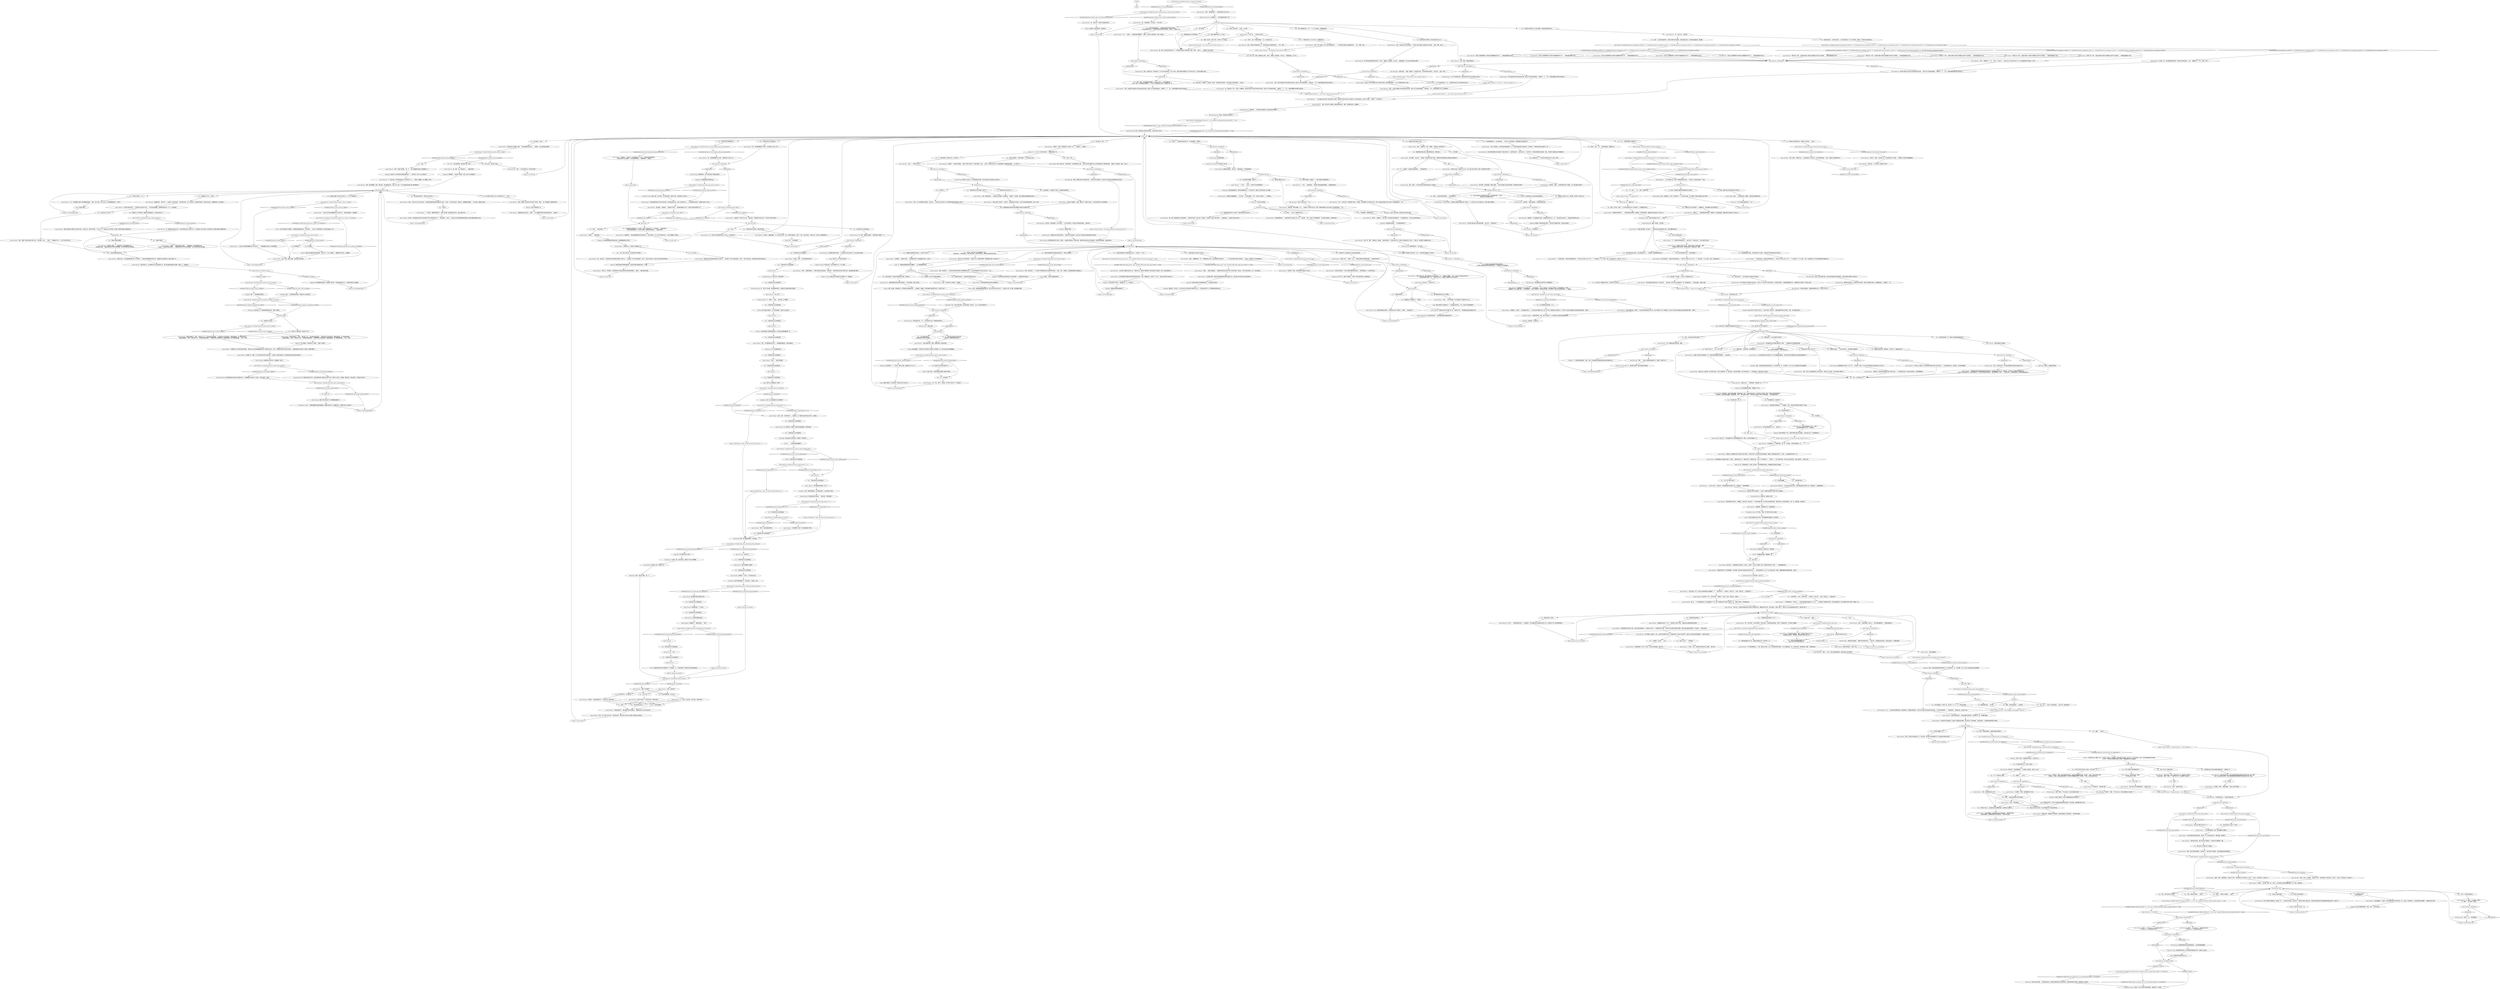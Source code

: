 # PIER / JOYCE ON EVRART
# EVRART HUB and all such relevant information. Also tells you Discovery of Insulinde story.
# ==================================================
digraph G {
	  0 [label="START"];
	  1 [label="input"];
	  2 [label="Kim Kitsuragi: “我这位*不寻常*同事的立场不代表官方政策。我希望你能理解——RCM不会选择站在哪一边的。”"];
	  3 [label="Joyce Messier: “当然——我也不指望你分享任何他告诉你的事。我自己可不是*腐败的蠕虫。”她转向你：“不过，如果你想要*讨论*什么事情的话……”"];
	  4 [label="Joyce Messier: “当然，警探。请原谅我的暗示。”"];
	  5 [label="Joyce Messier: “……我又能怎么阻止你呢？我们都不是人类吗？我们都不*好奇*听听别人的想法吗？这只是本性而已。我们只不过是……”她笑了。“在八卦而已。”"];
	  6 [label="Joyce Messier: “的确如此，”她笑了。“别为那篇文章担心——反正地区性的报纸也没什么用。那个男人的膝盖骨也许是保住了。而*我*可以肯定本地商铺对艾弗拉特是很不满的。”她笑了。"];
	  7 [label="Jump to: [evrart hub]"];
	  8 [label="Rhetoric: 所以这是她一开始来到马丁内斯的一个因素？有意思。"];
	  9 [label="Joyce Messier: “一个她……”她扬起眉头。“希望她不是特别重要的嫌疑人。如果她逃跑的话……”"];
	  10 [label="Joyce Messier: “这种事情就叫做……”她突然漫不经心地说出了这个词：“*倒血霉*。当然，听到这个消息我很难过。不过我们必须继续。以免局势恶化。”"];
	  11 [label="Empathy: 看看谁突然变得防备起来了。"];
	  12 [label="Jump to: [evrart hub]"];
	  13 [label="Logic: 警督也许会——不过我不记得你登记过什么东西，哈里。"];
	  14 [label="Conceptualization: 他似乎陷入了某种*循环*。"];
	  15 [label="Joyce Messier: ……"];
	  16 [label="Half Light: 当你说出这句话的时候，恐惧侵入了你的身体……"];
	  17 [label="Joyce Messier: “很漂亮……”她端详着它。"];
	  18 [label="Joyce Messier: “维利耶9mm，前膛枪？双管或者三管……”"];
	  19 [label="Jump to: [evrart hub]"];
	  20 [label="Joyce Messier: IsKimHere()"];
	  21 [label="IsKimHere()", shape=diamond];
	  22 [label="!(IsKimHere())", shape=diamond];
	  23 [label="Joyce Messier: IsKimHere()"];
	  24 [label="IsKimHere()", shape=diamond];
	  25 [label="!(IsKimHere())", shape=diamond];
	  26 [label="You: “是的，引荐。”"];
	  27 [label="Joyce Messier: 她小心地点点头，仿佛正捏着一只炸药桶附近的火柴。“这样的引荐有时候能让你从艾弗拉特那样的人那里得到信息，”她扬起一边的眉毛，说到。“是吗？”"];
	  28 [label="Joyce Messier: IsKimHere()"];
	  29 [label="IsKimHere()", shape=diamond];
	  30 [label="!(IsKimHere())", shape=diamond];
	  31 [label="You: “必须这样做——我也换来了信息。对这起案件很有帮助。”"];
	  32 [label="Joyce Messier: “误报……”她用力地摇摇头。“这都是因为我们还没有分享关于私刑的信息。看见没，对手已经在利用这一点了。别让他得逞。”"];
	  33 [label="Joyce Messier: “真是太仁慈了，”她想了一会儿。“希望他们能帮你查清整件事情……如果还没有的话？”"];
	  34 [label="Joyce Messier: “看起来也许你可以解开这个结！”她笑弯了眼，一阵刺痛感沿着你的脊椎向下窜。"];
	  35 [label="Jump to: [evrart hub]"];
	  36 [label="Joyce Messier: Variable[\"pier.joyce_evrart_wants_war\"]"];
	  37 [label="Variable[\"pier.joyce_evrart_wants_war\"]", shape=diamond];
	  38 [label="!(Variable[\"pier.joyce_evrart_wants_war\"])", shape=diamond];
	  39 [label="Shivers: 湿气在你的皮肤下面蔓延。你的眼睛追逐着她的目光：经过拾网人……前往马丁内斯海岸那个无名村庄的混凝土广场。"];
	  40 [label="Joyce Messier: “什么？”她看着脚上那双小绿色橡胶靴的鞋底：“我想，是35码吧。为什么这么问？我的脚基因突变了。非常小。”"];
	  41 [label="You: “你之前来过马丁内斯？”"];
	  42 [label="Joyce Messier: “不要每年花22天时间在灰域中穿梭，不要在20出头的时候跟愚蠢的朋友一起体验贫穷生活，还有，不要投递艾弗拉特·克莱尔的邮件。”她瘦骨嶙峋的手指头像一支利箭，瞄准你的胸口……”"];
	  43 [label="Jump to: [evrart hub]"];
	  44 [label="Kim Kitsuragi: “我见过工会的武装力量。他们的组织性要强过这些雇佣兵。他们还有瑞瓦肖西部人民的支持。”"];
	  45 [label="Kim Kitsuragi: “我肯定你很有钱。问题是愿意牺牲多少年，还有多少条人命。”"];
	  46 [label="Joyce Messier: “只要加姆洛克的毒品贸易能给他们提供支持，他们就能永远坚持下去。恕我直言，这将会是一段漫长而又血腥的时光。”\n“但这并不是在虚张声势。我之前就假设过了。甚至告诉我这些信息的你，也是他策略的*一部分*……在此时此刻，让我继续维持这个所谓如意算盘的假设。”"];
	  47 [label="Joyce Messier: “你以为我有权把它交给他们吗？你以为我能控制董事会，还有他们派来的这群患有战斗疲劳症的雇佣兵吗？”"];
	  48 [label="Joyce Messier: IsKimHere()"];
	  49 [label="IsKimHere()", shape=diamond];
	  50 [label="!(IsKimHere())", shape=diamond];
	  51 [label="Joyce Messier: “慢慢滴落，直到最终汇成一片浩瀚的海洋。”"];
	  52 [label="You: “下雨了。”"];
	  53 [label="Joyce Messier: “除了贼鸥什么都没有。百合。血榉木和埃斯佩兰斯河。它是新新世界。蒙迪人用它累积了人类历史上前所未有的巨额财富——瑞瓦肖宗主国。”"];
	  54 [label="Joyce Messier: IsKimHere()"];
	  55 [label="IsKimHere()", shape=diamond];
	  56 [label="!(IsKimHere())", shape=diamond];
	  57 [label="Joyce Messier: Variable[\"pier.joyce_redcheck_rhet_we_employers\"]"];
	  58 [label="Variable[\"pier.joyce_redcheck_rhet_we_employers\"]", shape=diamond];
	  59 [label="!(Variable[\"pier.joyce_redcheck_rhet_we_employers\"])", shape=diamond];
	  60 [label="You: “理解。“（让她走。）"];
	  61 [label="Rhetoric: 没有什么雇主。她是董事会的成员。也许是合伙人。"];
	  62 [label="You: “即使过了这么久，我还是没有真正理解你是谁，或者你的立场是什么。”"];
	  63 [label="You: “很好。”"];
	  64 [label="You: “再见，雷乔伊斯·莱顿。”（总结。）"];
	  65 [label="Endurance: 你的肚子咕咕叫着……某种东西告诉你，追踪现实根茎的机会已经离你而去。最好回到测颅先生那里，看看他有什么要说的。"];
	  66 [label="Jump to: [Interfacing: \"Yeah, we need to pull the plug, the...\"]"];
	  67 [label="You: “我不知道你在说什么。”"];
	  68 [label="Joyce Messier: “现在，在它*再次*发生之前，问我点别的吧。*最好*是不包含*先生*或者*艾弗拉特*之类的事。”"];
	  69 [label="Jump to: [evrart hub]"];
	  70 [label="Joyce Messier: “哦，”她扬起眉毛，似乎在说——*所以*呢？"];
	  71 [label="Joyce Messier: Variable[\"pier.joyce_volition_easy_to_talk_of_evrart_showed\"]"];
	  72 [label="Variable[\"pier.joyce_volition_easy_to_talk_of_evrart_showed\"]", shape=diamond];
	  73 [label="!(Variable[\"pier.joyce_volition_easy_to_talk_of_evrart_showed\"])", shape=diamond];
	  74 [label="You: “我感觉国际社会不会赞同他的。”"];
	  75 [label="Joyce Messier: “我还以为我那微薄的40雷亚尔的报酬能够坚持下去……”她假装遗憾地摇了摇头。"];
	  76 [label="gun found"];
	  77 [label="Joyce Messier: IsKimHere()"];
	  78 [label="IsKimHere()", shape=diamond];
	  79 [label="!(IsKimHere())", shape=diamond];
	  80 [label="Jump to: [Joyce Messier: \"\"A takeover?\"\"]"];
	  81 [label="Inland Empire: 是的……之后再回到这个话题吧。这条信息可是爆炸性的。"];
	  82 [label="Rhetoric: 不是太罕见的事情。"];
	  83 [label="Untitled hub (04)"];
	  84 [label="Jump to: [evrart hub]"];
	  85 [label="Kim Kitsuragi: 很难觉察到的一个点头动作。"];
	  86 [label="Inland Empire: 生后的世界，死亡；死后的世界，又是新生。洲之后，灰域；灰域之后，还是洲。"];
	  87 [label="Volition: 你自己也可以来上一点。"];
	  88 [label="Kim Kitsuragi: 警督看着她的船在海湾里越变越小，白色的船帆随风飘荡。"];
	  89 [label="Joyce Messier: “四年之后，女皇的顾问被宣告成为无罪女王德洛莉丝·黛，被推选的世界之灵。随之而来的，就是人道主义、国际主义以及议会制度统治的时代。我们都*兴奋*了……”"];
	  90 [label="Jump to: [Joyce MAIN hub]"];
	  91 [label="Joyce Messier: ……"];
	  92 [label="Joyce Messier: “维利耶&拉萨尔是瑞瓦肖原来的14寡头之一，你知道吗？专攻火炮和弹道学。当然了，是在大革命之前，现在他们属于某些戈特伍德人。”"];
	  93 [label="Joyce Messier: “嗯，”她点点头。“维利耶&拉萨尔是瑞瓦肖原来的14寡头之一，你知道吗？专攻火炮和弹道学。当然了，是在大革命之前，现在它们属于某些戈特伍德人。”"];
	  94 [label="You: “我这种行为是出于对工人的同情。我点燃了斗争的火焰。”"];
	  95 [label="Kim Kitsuragi: 警督什么也没说，不过当他看着你的时候，你听见他的尼龙夹克发出沙沙的声响。"];
	  96 [label="Joyce Messier: “不，别告诉我。我不想知道他为这个地方准备了什么……可能是一座雕像。是一座雕像，对吧？”"];
	  97 [label="thevillageplanhub"];
	  98 [label="You: 闭上眼睛。"];
	  99 [label="Joyce Messier: “不像我这么猥琐……”她看着海湾，绿色的眼睛在闪烁。\n“不像我这么猥琐。”她看着浸泡在水中的亘石和煤渣砖，还有汽車里杂草丛生的残躯……"];
	  100 [label="Joyce Messier: “每一件事都会影响决策过程，警探。”"];
	  101 [label="You: （看着你的手腕。）“末日的时间到了。是时候着手迎接黄昏。”"];
	  102 [label="Joyce Messier: Variable[\"pier.joyce_give_up\"]"];
	  103 [label="Variable[\"pier.joyce_give_up\"]", shape=diamond];
	  104 [label="!(Variable[\"pier.joyce_give_up\"])", shape=diamond];
	  105 [label="Logic: 现在唯一剩下的只有结局了。"];
	  106 [label="Joyce Messier: “我的性格做不出这种事。”"];
	  107 [label="You: “告诉我吧。”"];
	  108 [label="Joyce Messier: “我们这样做就是为了这个，”她点点头。"];
	  109 [label="Joyce Messier: “一点也不*正常*。没有先例，大家觉得她是在惩罚海军上将，或者是疯了，或者两者都有……”"];
	  110 [label="Joyce Messier: “一次彻底的转变，”她点点头。“人类对现实理解的彻底转变。第二天，一只大贼鸥在飞跃旗舰*麦角号*上空的时候被击落。那只鸟被保存并带了回来。跟花粉一起。”"];
	  111 [label="You: “大贼鸥是他们看见的第一只鸟？”"];
	  112 [label="You: “这是我们最后的喘息？”"];
	  113 [label="You: “干得漂亮，宗主国！”（点头。）"];
	  114 [label="Jump to: [intheveryendhub]"];
	  115 [label="Joyce Messier: IsKimHere()"];
	  116 [label="IsKimHere()", shape=diamond];
	  117 [label="!(IsKimHere())", shape=diamond];
	  118 [label="You: “再见了，乔伊斯·L·梅西耶。”（总结。）"];
	  119 [label="Encyclopedia: 如果他*又*把一切都忘了呢？"];
	  120 [label="Joyce Messier: Variable[\"pier.joyce_loopcounter\"] == 4"];
	  121 [label="Variable[\"pier.joyce_loopcounter\"] == 4", shape=diamond];
	  122 [label="!(Variable[\"pier.joyce_loopcounter\"] == 4)", shape=diamond];
	  123 [label="You: “不——你误解了。我是这样转动按钮的。”（把热度调*低*）"];
	  124 [label="Joyce Messier: “我理应如此。”她点点头——又是那个不自然的笑容。“我年轻的时候，在马丁内斯有过一段短暂的罗曼史。他的年纪比较大，肩膀宽阔的让人难以置信……”"];
	  125 [label="fix_there"];
	  126 [label="Joyce Messier: IsKimHere()"];
	  127 [label="IsKimHere()", shape=diamond];
	  128 [label="!(IsKimHere())", shape=diamond];
	  129 [label="Joyce Messier: “什么？！”她笑了。“恐怕你把情况理解错了，警探。这不是什么封建冲突，这是一场谈判。”"];
	  130 [label="Joyce Messier: “呃，我也阻止不了你，不是吗？你要明白，我没有*指望*你分享任何他告诉你的事。我自己可不是*腐败的蠕虫。”她停顿了一下。“不过，如果你想要传递*某些*信息的话……”"];
	  131 [label="Joyce Messier: “哈！”她点点头，似有所悟。"];
	  132 [label="Joyce Messier: “转换立场？当然，*这就是*我那100雷亚尔的报酬无法坚持下去的原因……”她假装遗憾地摇了摇头。"];
	  133 [label="Joyce Messier: IsKimHere()"];
	  134 [label="IsKimHere()", shape=diamond];
	  135 [label="!(IsKimHere())", shape=diamond];
	  136 [label="Joyce Messier: Variable[\"TASK.ask_about_ruby_in_village\"]"];
	  137 [label="Variable[\"TASK.ask_about_ruby_in_village\"]", shape=diamond];
	  138 [label="!(Variable[\"TASK.ask_about_ruby_in_village\"])", shape=diamond];
	  139 [label="You: 没错。她甚至还没告诉我她对私刑了解多少。"];
	  140 [label="You: （不。说吧。）“夫人，这是一次接管行动。”"];
	  141 [label="Composure: 甚至连退缩都没有。那样肯定需要意志力。不过在那下面，基础上已经开始出现一些小裂痕。"];
	  142 [label="You: “这片大海？”"];
	  143 [label="evrart hub"];
	  144 [label="You: “艾弗拉特先生正在帮我找枪。”"];
	  145 [label="Joyce Messier: “我的天啦……”"];
	  146 [label="You: “三管。我可以告诉你，把它找回来可不容易啊。”"];
	  147 [label="Joyce Messier: “呃，那也许他不像你想的那么*乐于助人*？还有别的吗？”"];
	  148 [label="You: “不，我的意思是一扇真正的门。别人家的门。”"];
	  149 [label="Joyce Messier: “天啦！我听到的是……”她说话的方式很慢，有点像老实：“你搜查了一栋房屋，因为怀疑那里可能跟毒品交易有关……”"];
	  150 [label="Joyce Messier: IsKimHere()"];
	  151 [label="IsKimHere()", shape=diamond];
	  152 [label="!(IsKimHere())", shape=diamond];
	  153 [label="Volition: 她试着隐藏，不过某些*巨大的怀疑*正在她内心深处蔓延。有一顶王冠正在她头顶慢慢破裂。"];
	  154 [label="onamissionhub"];
	  155 [label="Joyce Messier: “去吧，帮他。就这么做吧。我没有阻止他的权利。”"];
	  156 [label="You: “这将会是一场大屠杀，工会在火力方面差的太多了。”"];
	  157 [label="Kim Kitsuragi: “我们这样做就是为了这个，警官。”\n“我们这样做就是为了这个，荣誉警督。”"];
	  158 [label="Empathy: 他的手臂抬高了几秒，好像打算把手搭在你的肩膀上。他没有这么做，不过意图是有的……"];
	  159 [label="You: “我好像总是跟它过不去。或者是它跟我过不去。我弄坏过一只。”"];
	  160 [label="Joyce Messier: “我们走着瞧吧。”"];
	  161 [label="Joyce Messier: “是的。克莱尔先生提前抢占了2个月的先机。我不能让它继续发展下去。我在这里已经别无选择了。”"];
	  162 [label="You: “为什么不呢？”"];
	  163 [label="Joyce Messier: “我知道——因为我，跟你一样，也疯了。我只是把自己的病症隐藏地更好一些。而且，我很有钱。”"];
	  164 [label="Rhetoric: 在所有那些陷入困境的事情来说，这也肯定会是最愚蠢的那一件。"];
	  165 [label="Joyce Messier: “*而且*在那个过程当中，你发现了一些跟调查有关的信息。只是从艾弗拉特那里得来的，很让人惊讶！”"];
	  166 [label="Joyce Messier: “先生……”"];
	  167 [label="You: “他不是我选择的勇士——我愿意发誓效忠你和资本的事业。”\n“他不是我选择的勇士——我愿意发誓效忠你和资本的事业。我也是一个极端主义者。”"];
	  168 [label="Joyce Messier: IsKimHere()"];
	  169 [label="IsKimHere()", shape=diamond];
	  170 [label="!(IsKimHere())", shape=diamond];
	  171 [label="Joyce Messier: “当然。而且我也不指望你分享任何他告诉你的事。我自己可不是*腐败的蠕虫。”她停顿了一下。“不过，如果你想要传递*某些*信息的话……”"];
	  172 [label="Jump to: [Joyce Messier: \"\"Corruption! That's how he's done i...\"]"];
	  173 [label="Joyce Messier: Variable[\"pier.joyce_moneybave_smallest\"]  or  Variable[\"pier.joyce_moneygave_great\"]  or  Variable[\"pier.joyce_moneygave_small\"]  or  Variable[\"pier.joyce_moneygave_greatest\"]  or   Variable[\"pier.joyce_moneygave_middle\"]"];
	  174 [label="Variable[\"pier.joyce_moneybave_smallest\"]  or  Variable[\"pier.joyce_moneygave_great\"]  or  Variable[\"pier.joyce_moneygave_small\"]  or  Variable[\"pier.joyce_moneygave_greatest\"]  or   Variable[\"pier.joyce_moneygave_middle\"]", shape=diamond];
	  175 [label="!(Variable[\"pier.joyce_moneybave_smallest\"]  or  Variable[\"pier.joyce_moneygave_great\"]  or  Variable[\"pier.joyce_moneygave_small\"]  or  Variable[\"pier.joyce_moneygave_greatest\"]  or   Variable[\"pier.joyce_moneygave_middle\"])", shape=diamond];
	  176 [label="Joyce Messier: “转换立场？当然，*这就是*我那40雷亚尔的报酬无法坚持下去的原因……”她假装遗憾地摇了摇头。"];
	  177 [label="Kim Kitsuragi: “玩笑归玩笑——那是一笔捐款。它已经登记在册，不会给你带来任何好处。”他点点头。“还有一件事——”"];
	  178 [label="Joyce Messier: Variable[\"pier.joyce_evrart_helping_with_gun_mentioned\"]"];
	  179 [label="Variable[\"pier.joyce_evrart_helping_with_gun_mentioned\"]", shape=diamond];
	  180 [label="!(Variable[\"pier.joyce_evrart_helping_with_gun_mentioned\"])", shape=diamond];
	  181 [label="You: “事实上，我是这样转动按钮的。”（把热度调*低*）"];
	  182 [label="Reaction Speed: 一丝满足的情绪。未来，她可以利用这一点。扭转街区对艾弗拉特的态度和形势。"];
	  183 [label="Joyce Messier: “好吧，他当然会了——不过这并不意味着他没有从这种安排中受益——货車，港口，全都是。这只是意味着他不会直接承认。”"];
	  184 [label="Joyce Messier: 她看起来很惊喜。“那太好了。我的意思是，对于调查很好啊。”"];
	  185 [label="You: “情况变得非常糟糕。她自杀了。”"];
	  186 [label="Esprit de Corps: 警督会对分享信息的行为更宽容一些，希望如此。"];
	  187 [label="You: “艾弗拉特先生正在帮我找枪。”"];
	  188 [label="You: “他让我打开一扇门。”"];
	  189 [label="Joyce Messier: “啊，是的，就像你说的那样。”看起来她似乎困惑了一下。"];
	  190 [label="Joyce Messier: ……"];
	  191 [label="Joyce Messier: “罢工特酿，”她点点头。“很经典。那你说的*增加了热度*，我推测你的意思就是*往里面多加点酒精*咯？”"];
	  192 [label="Joyce Messier: “或者他想要你和我*相信*他想要战争。”"];
	  193 [label="Jump to: [evrartdoorhubz]"];
	  194 [label="Joyce Messier: “满是幽灵和远古的记忆。”她笑了。“这个偏题的信息有没有给你提供任何……信息呢？”"];
	  195 [label="Joyce Messier: “它就是——但是没有我这么猥琐……”她看着海湾，绿色的眼睛在闪烁。\n“它就是——但是没有我这么猥琐……”她看着浸泡在水中的亘石和煤渣砖，还有汽車里杂草丛生的残躯……"];
	  196 [label="You: “战争*就是*他们的目标。我之前跟你说过了——艾弗拉特一直都想要局势升级。”"];
	  197 [label="You: “我可以让他放你进去。”"];
	  198 [label="You: “这不会是最后一次*罢工*的。还会有下一次，又一次，直到法治瓦解。”"];
	  199 [label="Joyce Messier: “我会试试的，警探。如果不是为了你，那就是为了瑞瓦肖。”\n“我会试试的，哈里。”她笑了。“如果不是为了你，那就是为了瑞瓦肖。”"];
	  200 [label="Joyce Messier: “我不想这么做，警探。”\n“我不想这么做，哈里。”"];
	  201 [label="Joyce Messier: Variable[\"pier.joyce_harrier\"]"];
	  202 [label="Variable[\"pier.joyce_harrier\"]", shape=diamond];
	  203 [label="!(Variable[\"pier.joyce_harrier\"])", shape=diamond];
	  204 [label="Joyce Messier: 她美美地抿了一小口茶水。"];
	  205 [label="Joyce Messier: ……"];
	  206 [label="Volition: 别上当了，这是一种让你开口的策略。那甜言蜜语的音节，微笑，有阴谋的玩笑，全部都是！"];
	  207 [label="You: “艾弗拉特先生帮我找到枪了。”"];
	  208 [label="Joyce Messier: “真是惊人！”她向你欠身致礼。“给那个老滑头添点堵。干得非常漂亮。而且……那这个小戏法有没有产生什么有趣的结果？我猜这是必要的——为了案子好……”"];
	  209 [label="You: “这次罢工是由勒索保护费的组织资助的。”\n“这次罢工是由勒索保护费的组织资助的——这就导致了本地商铺破产。”"];
	  210 [label="Drama: 当然。政治是一种表演技巧。他不断地在吾辈面前表演……还有撒谎。很抱歉，吾辈没能抓住他的更多谎言，实在是*太多*了……"];
	  211 [label="Esprit de Corps: 我*不*觉得这是个好主意。"];
	  212 [label="You: “我甚至都不知道为什么告诉你。这跟艾弗拉特也没有关系……”"];
	  213 [label="Joyce Messier: “很不幸。”她摇摇头。“我不会进一步刺探你们的调查细节了，不过我想说的是——我*完全*相信你的能力。”"];
	  214 [label="Joyce Messier: CheckEquipped(\"neck_tie\")  and  Variable[\"whirling.necktie_personified\"] == true"];
	  215 [label="CheckEquipped(\"neck_tie\")  and  Variable[\"whirling.necktie_personified\"] == true", shape=diamond];
	  216 [label="!(CheckEquipped(\"neck_tie\")  and  Variable[\"whirling.necktie_personified\"] == true)", shape=diamond];
	  217 [label="Logic: 这样不对！你不会陷入循环的！"];
	  218 [label="Joyce Messier: “这并非意味着我们的对话构成了*商业间谍*行为。*就算*是这样——其实也没什么。不过并不会，毕竟你会把钱登记为捐款，而且，这*明显*只是朋友之间的闲聊而已。”"];
	  219 [label="Joyce Messier: “当然了。感谢你的建议——很高兴能有你在这里协助。”她转向你：“你跟艾弗拉特之间的*其他*交易，我还是相当感兴趣的……”"];
	  220 [label="Joyce Messier: 她想喝了一口茶水。不过没有这么做。"];
	  221 [label="Joyce Messier: “当然。RCM有权搜查任何房屋。”她点点头。“不然你们怎么抓住坏人呢？我希望你得到的信息能派上用场？”"];
	  222 [label="Logic: 她那种物物交换的思想没法理解你不要求任何回报的行为。"];
	  223 [label="You: “夫人？你没事吧？”"];
	  224 [label="Joyce Messier: Variable[\"pier.joyce_electrochem_imbibed\"]"];
	  225 [label="Variable[\"pier.joyce_electrochem_imbibed\"]", shape=diamond];
	  226 [label="!(Variable[\"pier.joyce_electrochem_imbibed\"])", shape=diamond];
	  227 [label="You: “你很喜欢这个村子，不是吗？”"];
	  228 [label="Electrochemistry: 她的皮肤和防水雨衣之间的温度升高了，温暖着她身上的麻木12号香水。你别无选择，只能说……"];
	  229 [label="You: “迪斯科*的确*很猥琐。”"];
	  230 [label="Joyce Messier: “恐怕迪斯科没办法帮我们解决这个问题……”她带着相当大的遗憾如是说到。"];
	  231 [label="Joyce Messier: “这可能是作为一个物种的我们，唯一的一次*突破*。四百年来的最后一次。”"];
	  232 [label="Perception (Smell): 空气很冷，带着一种下雨时才有的尘土味道。"];
	  233 [label="Joyce Messier: “大革命，贫穷，还有随之而来的资本主义崛起，”她点点头。"];
	  234 [label="You: “你*就是*野松公司。没有什么雇主。”"];
	  235 [label="Jump to: [Joyce Messier: \"\"Keep the peace -- and I will keep...\"]"];
	  236 [label="Joyce Messier: 她笑了。“你们自己小心。他们很快会动手的。”\n“你们自己小心。他们很快会动手的。”"];
	  237 [label="You: “*每个人*不都有点疯狂吗？”"];
	  238 [label="Joyce Messier: IsKimHere()"];
	  239 [label="IsKimHere()", shape=diamond];
	  240 [label="!(IsKimHere())", shape=diamond];
	  241 [label="Joyce Messier: Variable[\"TASK.what_does_joyce_done\"]"];
	  242 [label="Variable[\"TASK.what_does_joyce_done\"]", shape=diamond];
	  243 [label="!(Variable[\"TASK.what_does_joyce_done\"])", shape=diamond];
	  244 [label="Joyce Messier: Variable[\"TASK.what_does_joyce_done\"]"];
	  245 [label="Variable[\"TASK.what_does_joyce_done\"]", shape=diamond];
	  246 [label="!(Variable[\"TASK.what_does_joyce_done\"])", shape=diamond];
	  247 [label="Joyce Messier: Variable[\"pier.joyce_blackc_shivers_finding_gun\"]"];
	  248 [label="Variable[\"pier.joyce_blackc_shivers_finding_gun\"]", shape=diamond];
	  249 [label="!(Variable[\"pier.joyce_blackc_shivers_finding_gun\"])", shape=diamond];
	  250 [label="You: “你比较喜欢别的吗？不要青少年活动中心？”"];
	  251 [label="Joyce Messier: “你误解了，警探。我们都要对某人负责。”"];
	  252 [label="Jump to: [pier.joyce_harrier]"];
	  253 [label="Joyce Messier: IsKimHere()"];
	  254 [label="IsKimHere()", shape=diamond];
	  255 [label="!(IsKimHere())", shape=diamond];
	  256 [label="Kim Kitsuragi: “RCM不会选择站边的，夫人。我希望这件事不会以任何其他方式实现。”"];
	  257 [label="Jump to: [Joyce Messier: \"\"...how could I stop you? Are we no...\"]"];
	  258 [label="Joyce Messier: IsKimHere()"];
	  259 [label="IsKimHere()", shape=diamond];
	  260 [label="!(IsKimHere())", shape=diamond];
	  261 [label="You: “没必要到处显摆我的枪。这么说吧，现在它已经在我手上了。谢天谢地。”（拍拍你的枪）\n“我不会到处显摆它的——所以这么说吧，我很高兴能找到它。”（拍拍你的枪）"];
	  262 [label="You: “我跟他说过雇佣兵审判的事——他似乎并不担心。”"];
	  263 [label="Joyce Messier: Variable[\"TASK.get_reality_lowdown_done\"]  and  Variable[\"tc.pale\"]"];
	  264 [label="Variable[\"TASK.get_reality_lowdown_done\"]  and  Variable[\"tc.pale\"]", shape=diamond];
	  265 [label="!(Variable[\"TASK.get_reality_lowdown_done\"]  and  Variable[\"tc.pale\"])", shape=diamond];
	  266 [label="Untitled hub (02)"];
	  267 [label="Joyce Messier: IsKimHere()"];
	  268 [label="IsKimHere()", shape=diamond];
	  269 [label="!(IsKimHere())", shape=diamond];
	  270 [label="Empathy: 现在那里有些骚动——不过她依然控制住了。"];
	  271 [label="Joyce Messier: “公司没有‘派雇佣兵去追杀工会’。我告诉过你，极其详尽地跟你说了我们这边犯下的错误。当然，我也全盘照收了。”"];
	  272 [label="Logic: 我是不是低估了工会的残忍？现在她*必须*问问自己了……"];
	  273 [label="You: “我帮他的罗宋汤增加了热度。”"];
	  274 [label="Joyce Messier: “真是非常，非常乐于助人呢，”她重复到。“那事情进行地怎么样了？有没有关于枪的*线索*？”"];
	  275 [label="You: “艾弗拉特先生正在帮我找枪。”"];
	  276 [label="You: “艾弗拉特先生正在帮我找枪。”"];
	  277 [label="You: “艾弗拉特先生正在帮我找枪。”"];
	  278 [label="Joyce Messier: “是的，是的，艾弗拉特先生……对我来说，这个闲聊的主意实在是太可怕了，我收回。”"];
	  279 [label="You: “艾弗拉特先生正在帮我找枪。”"];
	  280 [label="You: “艾弗拉特先生正在帮我找枪。”"];
	  281 [label="Joyce Messier: “还有别的吗？”"];
	  282 [label="Joyce Messier: Variable[\"pier.joyce_blackc_volition_doubt\"]"];
	  283 [label="Variable[\"pier.joyce_blackc_volition_doubt\"]", shape=diamond];
	  284 [label="!(Variable[\"pier.joyce_blackc_volition_doubt\"])", shape=diamond];
	  285 [label="You: 你说的*巨大的怀疑*是指什么？"];
	  286 [label="You: “这里。”"];
	  287 [label="Joyce Messier: “啊，是的，我一直想去那儿……”她看向海湾。"];
	  288 [label="Electrochemistry: 在她的防水雨衣下面，在她的皮肤和氯丁橡胶之间的湿气中间。她脖子上的丝巾，散发着一股香水味。你别无选择，只能说出它的名字……"];
	  289 [label="Joyce Messier: Variable[\"pier.electrochem_numb_twelve\"]"];
	  290 [label="Variable[\"pier.electrochem_numb_twelve\"]", shape=diamond];
	  291 [label="!(Variable[\"pier.electrochem_numb_twelve\"])", shape=diamond];
	  292 [label="Joyce Messier: “接管计划？”"];
	  293 [label="Kim Kitsuragi: “要把他们除掉的话，光靠科奈尔是不够的。野松公司需要派出更多、装备更精良的人。别搞错了，夫人……”"];
	  294 [label="Joyce Messier: Variable[\"pier.joyce_evrart_wants_war\"]"];
	  295 [label="Variable[\"pier.joyce_evrart_wants_war\"]", shape=diamond];
	  296 [label="!(Variable[\"pier.joyce_evrart_wants_war\"])", shape=diamond];
	  297 [label="You: “所以，你打算怎么做？”"];
	  298 [label="Joyce Messier: “我会怎么做……”她环顾四周，悠悠地开了口。"];
	  299 [label="Composure: 她的双臂垂放在两侧，脊椎放松了下来。"];
	  300 [label="You: “8支？这个数字正常吗？”"];
	  301 [label="discovery_of_insulinde"];
	  302 [label="Jump to: [intheveryendhub]"];
	  303 [label="apoliticalfailure"];
	  304 [label="Joyce Messier: “简而言之，警探。我们会废除色素标准。你的钱不再需要像甲壳素一样的黑——而且，还有会*更多*的钱。”\n“简而言之，哈里。我们会废除色素标准。你的钱不再需要像甲壳素一样的黑——而且，还有会*更多*的钱。”"];
	  305 [label="You: “再见，禁忌沼泽的下界生物。”"];
	  306 [label="Joyce Messier: “很可惜，这也是我永远抽不出时间去做的几百万件事情的其中之一。我必须接受一个事实——我永远也不会变成那种拿着钱到处帮人解决问题的富有甜心女孩。”"];
	  307 [label="Joyce Messier: CheckItem(\"gun_villiers\")"];
	  308 [label="CheckItem(\"gun_villiers\")", shape=diamond];
	  309 [label="!(CheckItem(\"gun_villiers\"))", shape=diamond];
	  310 [label="Joyce Messier: “杜博阿警督？哈里！”她在你眼前挥了挥手。"];
	  311 [label="Joyce Messier: “不要在意细节了，我们浪费的时间已经够多了。重要的事你*似乎*已经走出来了……”"];
	  312 [label="Joyce Messier: “我们告诉自己，自从联盟军在08年登陆海岸以来，我们将会遭遇这里最大的惨剧。想象一下！”她摇摇头。"];
	  313 [label="Jump to: [pier.joyce_harrier]"];
	  314 [label="You: “他是个出色的男人。又出色，又*正直*。”"];
	  315 [label="Kim Kitsuragi: “而且，如果这*是*一场冲突的话，RCM也不会选择站边。在这个时候，我这位同事对待警察工作*不寻常*的方法，并不能代表整个组织。”"];
	  316 [label="Untitled hub"];
	  317 [label="Joyce Messier: “真是惊人！”她点点头，惊讶程度远不止一点点。“我没想过他能克服难关。”\n“我对此有种*不好*的感觉——请告诉我你找到了。不要再循环了，亲爱的。”"];
	  318 [label="Joyce Messier: Variable[\"tc.no_one_fucks_with_frittte\"]"];
	  319 [label="Variable[\"tc.no_one_fucks_with_frittte\"]", shape=diamond];
	  320 [label="!(Variable[\"tc.no_one_fucks_with_frittte\"])", shape=diamond];
	  321 [label="You: “没人敢惹弗利多麻烦的，夫人。”"];
	  322 [label="Joyce Messier: “别担心那篇文章，亲爱的——反正地区性的报纸也没什么用。你也许是放过了男人的膝盖骨。而*我*可以肯定本地商铺对艾弗拉特是很不满的。”她笑了。"];
	  323 [label="Untitled hub"];
	  324 [label="Untitled hub (03)"];
	  325 [label="You: “我真的只能说这么多了。”"];
	  326 [label="Joyce Messier: “尽快展开调查。等到你告诉我堵車那边的事处理完毕之后，我会很*乐意*告诉你公司这边的情况。”"];
	  327 [label="Joyce Messier: Variable[\"TASK.get_reality_lowdown\"] == true  and  Variable[\"TASK.get_reality_lowdown_done\"] == false"];
	  328 [label="Variable[\"TASK.get_reality_lowdown\"] == true  and  Variable[\"TASK.get_reality_lowdown_done\"] == false", shape=diamond];
	  329 [label="!(Variable[\"TASK.get_reality_lowdown\"] == true  and  Variable[\"TASK.get_reality_lowdown_done\"] == false)", shape=diamond];
	  330 [label="Joyce Messier: “第8支探险队伍归来了，神智健全，完好无损。他们讲述了一个全新的物质大陆。他们告诉女皇和她的顾问，德洛莉丝·黛，灰域开始凝结，日复一日，每时每刻，每分每秒。”"];
	  331 [label="Jump to: [discovery_of_insulinde]"];
	  332 [label="Joyce Messier: Variable[\"pier.joyce_evrart_hub_reached\"]"];
	  333 [label="Variable[\"pier.joyce_evrart_hub_reached\"]", shape=diamond];
	  334 [label="!(Variable[\"pier.joyce_evrart_hub_reached\"])", shape=diamond];
	  335 [label="Kim Kitsuragi: 警督看着你，你可以发誓他的下颌肌肉在颤抖。"];
	  336 [label="You: “艾弗拉特先生说*基本上*很快就会找到。”"];
	  337 [label="You: “艾弗拉特先生正在帮我找枪。”"];
	  338 [label="Volition: 执行功能完全崩溃了。我一直在按按钮，但是什么也没发生。"];
	  339 [label="Suggestion: 是什么让你觉得我们*会*这样做呢？"];
	  340 [label="You: “没有。”"];
	  341 [label="You: “我帮克莱尔先生恐吓别人了。”"];
	  342 [label="You: “听起来你很想念那些时光。”"];
	  343 [label="Empathy: 哦不——她的确很多愁善感。否则她为什么会来这里？"];
	  344 [label="rootednostalgia"];
	  345 [label="You: “如果你这么说的话。”"];
	  346 [label="Pain Threshold: 她瞄准地*非常*用力。感觉就像一把尖刀。"];
	  347 [label="Jump to: [thevillageplanhub]"];
	  348 [label="Joyce Messier: “你建议我怎么做？”"];
	  349 [label="Jump to: [Joyce Messier: \"\"What do you suggest I do?\"\"]"];
	  350 [label="Joyce Messier: “就像工会的前任领导被暗杀一样？艾弗拉特和埃德加会怀疑我的……”她在考虑。"];
	  351 [label="Kim Kitsuragi: 警督看着自己的手表，叹了口气。“也许是吧，警探，不过这并不意味着我们没有尝试阻止它的义务。”"];
	  352 [label="Joyce Messier: “他说得对。即将到来的是漫长的而又可怕的内战。一个失败国家的开始。没有末日的狂喜，只会弄得很难看。”"];
	  353 [label="Half Light: 就是的。她就是这种性格。"];
	  354 [label="Joyce Messier: “我会把B中转站让给工会。”"];
	  355 [label="You: “‘生后的世界——死亡；死后的世界——又是新生。世界之后——灰域；灰域之后——又是新世界。’”"];
	  356 [label="Joyce Messier: “蒙迪接着又发现了5个洲——或者是它们发现了我们，都是在各洲间重联热潮中发现的……”"];
	  357 [label="Joyce Messier: “我就在这里。我就是外在的那张脸，我来这里就是为了回答问题——雷乔伊斯·莱顿。”"];
	  358 [label="Joyce Messier: “我没有欺骗你。我很明确地告诉过你我是谁——雷乔伊斯·莱顿。”\n“我没有欺骗你。我很明确地告诉过你我是谁——雷乔伊斯·莱顿。”"];
	  359 [label="You: “哇哦。”"];
	  360 [label="Joyce Messier: “第8个海军将军穿越灰域，发现这个洲——*沃尔塔玛*的时候，他开发出了一套同样严格的心理养生法。跨洲旅行者和其他不安的灵魂都在使用这种方法，直至今日。”"];
	  361 [label="Joyce Messier: “不，警探——没人像你一样疯狂。”\n“不，警探——没人像你一样疯狂。”"];
	  362 [label="Joyce Messier: “当你的调查达到高潮的时候，他们也一样。他们是你的影子。备好武器。穿好盔甲……”"];
	  363 [label="Joyce Messier: *“生后的世界，死亡”*他们为女皇和德洛莉丝·黛概括了一下：“死后的世界——又是新生！世界之后——灰域；灰域之后——又是新世界！*”"];
	  364 [label="Empathy: 你不怕这样会杀了他吗？"];
	  365 [label="Joyce Messier: “古怪？当然没有。大革命带来的积极影响中，有一件就是*畅通无阻*的信息交流，你也看见了，即使涉及到*商业机密*也一样……”"];
	  366 [label="Joyce Messier: Variable[\"pier.joyce_harrier\"]"];
	  367 [label="Variable[\"pier.joyce_harrier\"]", shape=diamond];
	  368 [label="!(Variable[\"pier.joyce_harrier\"])", shape=diamond];
	  369 [label="You: “听起来很像我。”"];
	  370 [label="You: “艾弗拉特先生正在帮我找枪。”"];
	  371 [label="Joyce Messier: “是吗？”她谨慎地笑了。“你觉得克莱尔先生怎么样？”"];
	  372 [label="Joyce Messier: “*远不止*好奇。当你把罢工特酿里的酒精*减少*的时候——为了我们之间工作方面的关系，我会*选择*去解释它。”"];
	  373 [label="Joyce Messier: “关于什么的？”"];
	  374 [label="Jump to: [evrartdoorhubz]"];
	  375 [label="Joyce Messier: “希望她不是重要嫌疑人——至于自杀——肯定很*困难*。不过，在你的工作岗位上……”她歪起头。"];
	  376 [label="Electrochemistry: 告诉她，她会因此*喜欢*你的。"];
	  377 [label="You: “你给我的那些钱——会让事情变得……*古怪*吗？我的意思是，如果我跟你分享信息的话？”"];
	  378 [label="Kim Kitsuragi: “非常规的警官有时会*弄丢*他们的枪。然后就会到处走动，把这个消息告诉别人——以此观察他们的反应。这都是*侦查*的一部分。”"];
	  379 [label="Composure: 保持着她那镇定而完美的姿态。她的眼睛敏锐地扫过枪口。"];
	  380 [label="Rhetoric: 她说的好像这件事挺遗憾的事。她说得*还像*你挥舞手枪的一个过渡。"];
	  381 [label="Visual Calculus: 他的意思是未来几天和几个星期——或者是当你回到41分局的时候，源源不断地流向你办公室的报纸，还有电视台的报道。在遥远的未来。"];
	  382 [label="Joyce Messier: “我会仔细考虑的，警探。感谢你把这个消息告诉我。”"];
	  383 [label="Joyce Messier: “天啦……*非常*有意思。所以说激进分子在保护某个自己人……”"];
	  384 [label="Joyce Messier: “呃，我希望这样能有所收获。不然你就白白打开了那扇门。”她笑了。“还有别的吗？”"];
	  385 [label="Jump to: [thevillageplanhub]"];
	  386 [label="Perception (Sight): 绿色的外漆变成了红色，一个接着一个。"];
	  387 [label="Empathy: 这有关系吗？她已经下定决心了。而且已经有一段时间了。选择就是要不要*告诉*她的。而且，你已经做出选择了。"];
	  388 [label="Joyce Messier: IsKimHere()"];
	  389 [label="IsKimHere()", shape=diamond];
	  390 [label="!(IsKimHere())", shape=diamond];
	  391 [label="Joyce Messier: “我会接受你的建议，警探。我会把B中转站让给工会。”\n“我会接受你的建议，荣誉警督。我会把B中转站让给工会。”"];
	  392 [label="You: 什么也不说。"];
	  393 [label="You: “发生什么事了？”（环顾四周。）"];
	  394 [label="Joyce Messier: “资本的时代才刚刚开始。我会私下跟我的雇主聊聊。我们会给马丁内斯*截肢*，再灼烧消毒——如果你能处理好眼下的局势。”"];
	  395 [label="Joyce Messier: “我可不想让自己的脑袋挨枪子。”她拉紧了绳子。"];
	  396 [label="You: “你得了什么病？”\n“你被过度辐射了？”"];
	  397 [label="You: “你是怎么保持冷静的？”"];
	  398 [label="Kim Kitsuragi: “科奈尔的*调查*进行多久了？”"];
	  399 [label="Joyce Messier: “保护他们的目标。暴力也许是不可避免的，不过我们可以限制伤亡人数。”"];
	  400 [label="Joyce Messier: “一个*渔场*。我跟莉莉恩聊过了。她给了我灵感。基础设施已经齐全，再加上我的关系……”"];
	  401 [label="Joyce Messier: Variable[\"pier.joyce_logicloop\"]"];
	  402 [label="Variable[\"pier.joyce_logicloop\"]", shape=diamond];
	  403 [label="!(Variable[\"pier.joyce_logicloop\"])", shape=diamond];
	  404 [label="Endurance: *从身体上*看，他会没事的。或者至少不会比平常糟糕……"];
	  405 [label="Joyce Messier: Variable[\"pier.joyce_loopcounter\"] == 4"];
	  406 [label="Variable[\"pier.joyce_loopcounter\"] == 4", shape=diamond];
	  407 [label="!(Variable[\"pier.joyce_loopcounter\"] == 4)", shape=diamond];
	  408 [label="Joyce Messier: “转换立场？当然，*这就是*我那70雷亚尔的报酬无法坚持下去的原因……”她假装遗憾地摇了摇头。"];
	  409 [label="Inland Empire: 黑暗要来了。准备拔出插手……现在。"];
	  410 [label="You: “他是个臃肿的彩虹工人主义者。”"];
	  411 [label="You: “是啊，其实他一点也不正直，不是吗？他一无是处。”"];
	  412 [label="Joyce Messier: “我还以为我那微薄的130雷亚尔的报酬能够坚持下去……”她假装遗憾地摇了摇头。"];
	  413 [label="Joyce Messier: “转换立场？当然，*这就是*我那130雷亚尔的报酬无法坚持下去的原因……”她假装遗憾地摇了摇头。"];
	  414 [label="Jump to: [Kim Kitsuragi: \"\"The position of my *unusual* colle...\"]"];
	  415 [label="Joyce Messier: “感谢神明——而且的确还要感谢*艾弗拉特先生*。在这次调查中，有人也许会*用到*枪支——你可不想被逮个正着吧……”"];
	  416 [label="Joyce Messier: “因为我不喜欢他们比现在喝的更醉。”她点点头。“还有别的吗？”"];
	  417 [label="Kim Kitsuragi: “警探，我建议你在分享信息的时候，一定要*非常*有选择性。这也许会产生超出我们视线范围之外的后果。”"];
	  418 [label="You: “被我打开的那扇门背后住着一个男人，他打算给当地报纸写一篇文章。”"];
	  419 [label="Joyce Messier: “一个*她*……”交涉人一开始似乎并没有感到惊讶。"];
	  420 [label="Joyce Messier: “你也一样，警督，”她转向金，强调到：“局势非常危险，不过我*肯定*你们一直致力于避免更多的人员伤亡。不像工会，甚至都不让我跟他们谈谈……”"];
	  421 [label="Rhetoric: 让我们保持这个现状——她想要加上一句，不过放弃了。"];
	  422 [label="Suggestion: 她的确很多愁善感。你对她的了解不够，不知道到底是因为什么。她会暂时保守自己的秘密。"];
	  424 [label="Joyce Messier: Variable[\"pier.cindy_kims_plan_of_action\"]"];
	  425 [label="Variable[\"pier.cindy_kims_plan_of_action\"]", shape=diamond];
	  426 [label="!(Variable[\"pier.cindy_kims_plan_of_action\"])", shape=diamond];
	  427 [label="Esprit de Corps: 我说*古怪一点*的时候，并不是指*鲁莽，极度不负责，还有损害RCM的名声。*"];
	  428 [label="You: “厨房调制的汤能让罢工者保持醉酒状态。帮他们罢工。”"];
	  429 [label="You: “这不算什么。”"];
	  430 [label="Kim Kitsuragi: “说实在的，那件事做的一点也不漂亮——不过也没有犯法。而且这也不是毫无缘由的。”他转向你……"];
	  431 [label="Drama: 当然。边缘政策是需要表演技巧的。我们之前应该已经见识过了，在他的办公室。他可能一直在跟我们演戏。"];
	  432 [label="Volition: 你说不出来。只是觉得她向你隐瞒了事情的严重性。"];
	  433 [label="You: “我只能说这么多。”"];
	  434 [label="Joyce Messier: 她点点头。“这样才公平。”"];
	  435 [label="You: “麻木12号。”"];
	  436 [label="Joyce Messier: “*接管*它……”她望向那些色彩斑斓、堆得像山一样高的集装箱，就像玩具积木高耸在马丁内斯上方。"];
	  437 [label="You: “我见过他们了。工会已经做好了迎战科奈尔的准备。”"];
	  438 [label="You: “动用你们拥有的一切，把他们从地球表面彻底抹杀掉。”"];
	  439 [label="You: “这包含在你的职权范围之内吗？”\n“我以为这不在你的职权范围之内。”"];
	  440 [label="You: “没有，夫人。”"];
	  441 [label="Joyce Messier: IsKimHere()"];
	  442 [label="IsKimHere()", shape=diamond];
	  443 [label="!(IsKimHere())", shape=diamond];
	  444 [label="Shivers: 雨水在周围的水面上环绕，湿气就像钢琴的颤音爬上了你的后背。"];
	  445 [label="Joyce Messier: “但是到底做了什么呢？大革命，资本的兴起和崩溃，国际干预……”"];
	  446 [label="Joyce Messier: “是的。”她拉起兜帽，盖在头上。“春天很快就要来临，一切都会重焕生机。”"];
	  447 [label="Rhetoric: 你知道这位女士需要什么吗？一些政治上的建议。尽管她是个位高权重的企业高管，而你只是一个失忆的败类，但你十分肯定她需要听听你的建议。\n忘了吧——资本的时代刚刚开始是什么意思？你需要跟这位女士聊聊政治。"];
	  448 [label="Joyce Messier: “是的。”她拉紧绳子。"];
	  449 [label="You: “你对于资本时代还有什么更进一步的计划吗，夫人？”"];
	  450 [label="Joyce Messier: “你负责维持治安——我会信守我的诺言。”"];
	  451 [label="Kim Kitsuragi: “别担心，夫人。我非常理智。”"];
	  452 [label="Joyce Messier: IsKimHere()"];
	  453 [label="IsKimHere()", shape=diamond];
	  454 [label="!(IsKimHere())", shape=diamond];
	  455 [label="Joyce Messier: “很快。我也不知道具体细节。你也看见了，他们切断了所有联系。他们知道我在给你提供信息。”"];
	  456 [label="Joyce Messier: Variable[\"pier.joyce_interfacing_loop_interrupt\"]"];
	  457 [label="Variable[\"pier.joyce_interfacing_loop_interrupt\"]", shape=diamond];
	  458 [label="!(Variable[\"pier.joyce_interfacing_loop_interrupt\"])", shape=diamond];
	  459 [label="You: “从你的预期判断，也许不是。”"];
	  460 [label="Joyce Messier: “我也不太肯定，不过你似乎陷入了某种*循环*。”"];
	  461 [label="You: “好吧，是的，也许我搞情况理解错了。而且这个时代——也不是封建时代。”\n“好吧，是的，也许我搞情况理解错了，以为它比*来自赫姆达尔的男人*还要更严重一些。”"];
	  462 [label="Joyce Messier: “难以置信，”她摇摇头。“简直是不可思议——那事情进展地怎么样了？那这次*调查*找到枪了吗？”"];
	  463 [label="Jump to: [gun found]"];
	  464 [label="You: “我告诉他贩毒的事可能牵扯到凶杀案了，他否认参与贩毒。”"];
	  465 [label="You: “我们没有帮手。而他似乎很相信自己把控一切的能力。”"];
	  466 [label="Joyce Messier: “当然，警探，”她冷静下来。“之后如果发生什么事的话，你可以随时来找我——现在，我还有什么能帮你的吗？”"];
	  467 [label="Empathy: 她有那么一刻*担心*。担心没有早点分享信息是不是做的太过火了。然后她又镇定下来，好奇想要听到更多消息。"];
	  468 [label="Joyce Messier: 她点点头。“这种现象再也没有发生。有那么一段时间，队员们以为遇到了幻觉。瞭望员宣告‘群岛！群岛！’——那是清醒的信号。”"];
	  469 [label="Jump to: [evrart hub]"];
	  470 [label="Electrochemistry: 呃，*那*可不太妙啊。我这里看起来还好。你确定这不是某种*腺体*问题吗？"];
	  471 [label="You: “艾弗拉特先生正在帮我找枪。”"];
	  472 [label="You: “艾弗拉特先生正在帮我找枪。”"];
	  473 [label="You: 什么也不说。"];
	  474 [label="Joyce Messier: “你是说，引荐吗？我想是给RCM的某个人的……”她挥挥手。“别回答了。”"];
	  475 [label="Joyce Messier: “我并不会认为艾弗拉特是一个黩武主义者。他周围不都是一群他想要打动的*工会成员*吗？”"];
	  476 [label="You: “他没想打动任何人。我觉得他*想要*事件升级。”"];
	  477 [label="Joyce Messier: “你说的已经足够了。你给了我很多需要考虑的信息——甚至帮我阻止了一场冲突的升级。”"];
	  478 [label="Joyce Messier: “一座顶上有艾弗拉特雕像的青少年活动中心……”她的眼睛掠过水面，样子极其懊恼。"];
	  479 [label="Joyce Messier: “是的。很遗憾，我永远也不会有那个时间的，警探——我一直很想要一座破败的渔村。”"];
	  480 [label="Joyce Messier: “没那么夸张。又不是说那里是我们唯一去过的地方——我还有我的那群欧佐纳尔女友，乘着我们闪闪发亮的船，像派对动物一样……”"];
	  481 [label="Joyce Messier: “一个疯狂的目标。”她的目光转回到你身上。“科奈尔的工资单上有几千号人。下一批将会是一个20人的排，还有一台武装直升机。你不能只是简单地*欺骗*他们。”"];
	  482 [label="Joyce Messier: IsKimHere()"];
	  483 [label="IsKimHere()", shape=diamond];
	  484 [label="!(IsKimHere())", shape=diamond];
	  485 [label="Joyce Messier: “他们有瑞瓦肖西部的支持。他们有地位……这将会是一场旷日持久的血腥冲突。唯一的问题是多久——还有多血腥。”她陷入沉默。"];
	  486 [label="You: “你说你会讲的。某一天。”"];
	  487 [label="You: 把手伸进雨中。"];
	  488 [label="Joyce Messier: IsKimHere()"];
	  489 [label="IsKimHere()", shape=diamond];
	  490 [label="!(IsKimHere())", shape=diamond];
	  491 [label="Joyce Messier: 她点点头。“之前没有过这样的先例，大家觉得她是在惩罚海军上将，或者是疯了，或者两者都有……”"];
	  492 [label="Joyce Messier: “但是其他的并不是无人居住。我们必须杀掉那里的人，彻底消灭土著人口，有炮舰为经济开路。不然他们也会对我们做同样的事情。或者对彼此做同样的事情。不过这里……”她张开双臂。"];
	  493 [label="intheveryendhub"];
	  494 [label="Joyce Messier: “最后一件事，杜博阿警督。”她发动了引擎。“我仔细考虑了这件事之后，得出了一个结论：你不是失忆。你是*疯了*。”"];
	  495 [label="Joyce Messier: “我过度暴露了，亲爱的。每年我需要来回在灰域中穿梭十几次。我染上了那种渴望——而且我的情况很*糟糕*。”她指向自己的心脏。"];
	  496 [label="Joyce Messier: 她笑了。“你们自己小心。他们很快会动手的。”\n“你们自己小心。他们很快会动手的。”"];
	  497 [label="Joyce Messier: Variable[\"pier.joyce_amnesia_known\"]"];
	  498 [label="Variable[\"pier.joyce_amnesia_known\"]", shape=diamond];
	  499 [label="!(Variable[\"pier.joyce_amnesia_known\"])", shape=diamond];
	  500 [label="Joyce Messier: “警探？你没事吧？”"];
	  501 [label="Jump to: [Interfacing: \"Yeah, we need to pull the plug, the...\"]"];
	  502 [label="Joyce Messier: “哦，拜托！他也有他的可取之处——不然这些年他是怎么掌权的呢？或者，等等——事实上……”她回答了自己的问题："];
	  503 [label="Jump to: [Joyce Messier: \"\"Of course -- and I don't expect yo...\"]"];
	  504 [label="Jump to: [Joyce Messier: \"\"Oh, come on now! He has his uses -...\"]"];
	  505 [label="Joyce Messier: “哦！”她的眼睛瞪得又大又圆。“他还真是*乐于助人*呢……”"];
	  506 [label="Kim Kitsuragi: “显然就是因为这样导致了本地商铺破产。”"];
	  507 [label="Suggestion: 听起来她会在某件事情上寻求你的帮助——当她找到机会的时候。"];
	  508 [label="You: 是的，我还能从她那里学到跟现实有关的知识。"];
	  509 [label="Joyce Messier: IsKimHere()"];
	  510 [label="IsKimHere()", shape=diamond];
	  511 [label="!(IsKimHere())", shape=diamond];
	  512 [label="Joyce Messier: “当然可以，警探，”她冷静下来。“未来如果发生什么事情——不要害怕，随时过来跟我聊聊吧。”"];
	  513 [label="Joyce Messier: “哦！”她的眼睛瞪得又大又圆。“他还真是*乐于助人*呢……”"];
	  514 [label="gun not found"];
	  515 [label="Joyce Messier: IsKimHere()"];
	  516 [label="IsKimHere()", shape=diamond];
	  517 [label="!(IsKimHere())", shape=diamond];
	  518 [label="You: “艾弗拉特先生正在帮我找枪。”"];
	  519 [label="You: “我这么做是出于对酒精中毒的同情。这是我很珍视的一个事业。”\n“我用许多方法来崇拜阿尔古。”"];
	  520 [label="Empathy: 警督被一种奇怪的镇定包围了。现在他只打算顺其自然。这样会比较简单。"];
	  521 [label="You: “你说得对。他也许只是想向我炫耀。”"];
	  522 [label="You: “也许他是在操纵我。”\n“我觉得他也许只是在干扰我们。”"];
	  523 [label="Joyce Messier: “一座顶上有艾弗拉特雕像的青少年活动中心！”她低头看着码头，极其懊恼。"];
	  524 [label="Joyce Messier: “是的，我跟一群女友来体验*贫穷生活*。我们有船，而且……”她笑了。“别跟我过不去——小伙子们肯定不会的。”"];
	  525 [label="You: “工人应该拥有港口。”\n“唯一剩下的只有结局了。把港口给他们吧。”"];
	  526 [label="You: “首先，这会影响你的决策过程吗？”"];
	  527 [label="Joyce Messier: “我承认这个主意里有一些*诗意*的成分。而且它也像诗歌一样，毫无用场。而且还有埃德加。他们已经考虑过了。工会是他们的，而他们是马丁内斯的。”"];
	  528 [label="Authority: 是的。这完全就在她的职权范围之内。经过这段时间，有一点也明确：这个女人远不止她表现出来的这幅模样。"];
	  529 [label="Joyce Messier: 她把手伸进雨中，沉默了几秒。"];
	  530 [label="Kim Kitsuragi: “夫人……这样可能会瓦解河流这一侧的物权法。如果这种事情发生，我们也许永远也看不到这种对垒的终结。下次会发生两场罢工……”他望向港口。“然后是4场，之后是100场。”"];
	  531 [label="You: “你说我很无知，还记得吗？”"];
	  532 [label="You: “我会为自己的行为负责。我不会隐藏在某个匿名的组织背后。”"];
	  533 [label="Joyce Messier: “是吗？”她拉紧了绳子。"];
	  534 [label="Untitled hub (04)"];
	  535 [label="You: “他们会在什么时候行动？在哪里？”"];
	  536 [label="Joyce Messier: Variable[\"tc.pale\"]"];
	  537 [label="Variable[\"tc.pale\"]", shape=diamond];
	  538 [label="!(Variable[\"tc.pale\"])", shape=diamond];
	  539 [label="Joyce Messier: Variable[\"pier.joyce_loopcounter\"] == 4"];
	  540 [label="Variable[\"pier.joyce_loopcounter\"] == 4", shape=diamond];
	  541 [label="!(Variable[\"pier.joyce_loopcounter\"] == 4)", shape=diamond];
	  542 [label="You: “艾弗拉特先生正在帮我找枪。”"];
	  543 [label="You: “我见过他了，相信我——这就是一场冲突。在即将到来的风暴中，我已经选好了要站在哪边——你这边。”"];
	  544 [label="Joyce Messier: Variable[\"pier.joyce_moneybave_smallest\"]  or  Variable[\"pier.joyce_moneygave_great\"]  or  Variable[\"pier.joyce_moneygave_small\"]  or  Variable[\"pier.joyce_moneygave_greatest\"]  or  Variable[\"pier.joyce_moneygave_middle\"]"];
	  545 [label="Variable[\"pier.joyce_moneybave_smallest\"]  or  Variable[\"pier.joyce_moneygave_great\"]  or  Variable[\"pier.joyce_moneygave_small\"]  or  Variable[\"pier.joyce_moneygave_greatest\"]  or  Variable[\"pier.joyce_moneygave_middle\"]", shape=diamond];
	  546 [label="!(Variable[\"pier.joyce_moneybave_smallest\"]  or  Variable[\"pier.joyce_moneygave_great\"]  or  Variable[\"pier.joyce_moneygave_small\"]  or  Variable[\"pier.joyce_moneygave_greatest\"]  or  Variable[\"pier.joyce_moneygave_middle\"])", shape=diamond];
	  547 [label="You: “我说开过那扇门，其实我*撒谎*了。我并没有这么做。”"];
	  548 [label="Jump to: [evrartdoorhubz]"];
	  549 [label="Joyce Messier: “或者他想要你和我*相信*他很冷静，一切尽在掌握。他是个政治家。”"];
	  550 [label="You: “事实上……这跟艾弗拉特没有关系，不过我追踪到一个嫌疑人。”"];
	  551 [label="Jump to: [evrart hub]"];
	  552 [label="Logic: 她一定是真的很想让你调查贩毒的事——否则她会告诉你的。"];
	  553 [label="Empathy: 她宁死也要回到那里：灰域，过去，人的任何归宿。"];
	  554 [label="Joyce Messier: IsKimHere()"];
	  555 [label="IsKimHere()", shape=diamond];
	  556 [label="!(IsKimHere())", shape=diamond];
	  557 [label="Joyce Messier: “直到*数年*的反复试错后——开发出一套模仿诗歌创作过程的*严格*心理机制……”"];
	  558 [label="Joyce Messier: “殖民这个洲的国家们将它们的故土称为*蒙迪*”“还会有别的什么东西存在的想法更像是一场赌博。就好像相信存在另一个世界——或者是死后的世界一样。”"];
	  559 [label="You: “艾弗拉特先生正在帮我找枪。”"];
	  560 [label="Joyce Messier: 女人环顾四周，好像某个神经学家会像变魔法一样突然出现。"];
	  561 [label="Joyce Messier: ……"];
	  562 [label="Joyce Messier: “要不要我送你去医院，先生？"];
	  563 [label="You: “这不重要。”"];
	  564 [label="Joyce Messier: “非常奇怪。”她眨巴着双眼。“这是件很奇怪的事。”"];
	  565 [label="Kim Kitsuragi: “的确如此，不过他就是这么做的。这就是他处事的方式，夫人。然后还会谈论起它们——就算这样真的很不合适。”"];
	  566 [label="Kim Kitsuragi: “我建议你在分享信息的时候，一定要*非常*有选择性。这也许会产生超出我们视线范围之外的后果。”"];
	  567 [label="Joyce Messier: “是的，”她稍微靠近了一些：“城里都是这么传的。他们好像叫做*哈迪兄弟*……”一个不自在的笑容又回到了她的脸上。“老实说，我觉得这个名字真的很好笑。”"];
	  568 [label="Jump to: [evrartdoorhubz]"];
	  569 [label="Joyce Messier: “这里？”她看了看周围。“哦，不……那个肥蝙蝠想对我的小煤渣城做什么？”"];
	  570 [label="Joyce Messier: “我被过度辐射了，警探，”她吐露了心声。“有时候我也做些傻事——受跟灰域有关的疾病影响。就像这面船帆。这个故事的寓意是……”\n“我被过度辐射了，哈里，”她吐露了心声。“有时候我也做些傻事——受跟灰域有关的疾病影响。就像这面船帆。这个故事的寓意是……”她一一列举："];
	  571 [label="thepastofher"];
	  572 [label="You: “他已经准备好开战了。他们都准备好了。”"];
	  573 [label="You: “战争就是他们的目标。他们觉得自己可以获胜，在你甚至还不知道战争已经打响之前。”"];
	  574 [label="Jump to: [Joyce Messier: \"\"What happens will happen.\" She tak...\"]"];
	  575 [label="Shivers: 雨滴感觉很温暖，就像春雨一样。"];
	  576 [label="Joyce Messier: “在卡尤……”她研究着你的反应。“又名鹅卵石，伊苏林迪群岛东北部最丰饶的无人岛。后来经历了四个世纪和两场革命。”"];
	  577 [label="You: “什么？我当然有上级啊。”"];
	  578 [label="You: “你是怎么保持冷静的？”"];
	  579 [label="Jump to: [Untitled hub (04)]"];
	  580 [label="Joyce Messier: “我还以为我那微薄的70雷亚尔的报酬能够坚持下去……”她假装遗憾地摇了摇头。"];
	  581 [label="Joyce Messier: 她沮丧地望着你身后。"];
	  582 [label="You: “艾弗拉特先生正在帮我找枪。”"];
	  583 [label="You: “是的——在这场阶级战争中，我已经*选择*站在他那边。我的忠诚是无价的，而且毫无商量余地。很抱歉。”"];
	  584 [label="Joyce Messier: “转换立场？当然，*这就是*我那30雷亚尔的报酬无法坚持下去的原因……”她假装遗憾地摇了摇头。"];
	  585 [label="Conceptualization: 理智地讲……听听她对这些事情有什么看法其实挺*有趣*的……"];
	  586 [label="Untitled hub"];
	  587 [label="Joyce Messier: “这是自然。我完全理解。不过……你提到关于克莱尔先生的一些事？或者甚至是跟工会有关的事？我可能是想错了，不过……”"];
	  588 [label="Physical Instrument: 总算是到了——是时候选择站在哪一边了。"];
	  589 [label="Esprit de Corps: 他的眼里有些忧虑。他不知道这样做到底对不对。但他什么也没说。"];
	  590 [label="Joyce Messier: “甜心，请不要再重复这句话了。”她的眼里满是担忧，甚至有些害怕。"];
	  591 [label="Joyce Messier: IsKimHere()"];
	  592 [label="IsKimHere()", shape=diamond];
	  593 [label="!(IsKimHere())", shape=diamond];
	  594 [label="You: “工会里的激进分子组织了这次私刑。”"];
	  595 [label="Kim Kitsuragi: “调查正在进行中，我们不能跟你讨论其中的细节，夫人。”警督调了调眼镜。“况且，你自己也没有提供太多信息……”\n“我们很感谢你的协助，夫人。调查正在进行中，恐怕我们不能跟你讨论其中的细节。”"];
	  596 [label="You: “我有理由相信私刑只是一种掩饰。”"];
	  597 [label="Joyce Messier: “听起来他在让你跑腿，警探。一种享有盛誉的支配仪式……”她想到。“他让你把信送去哪里？”"];
	  598 [label="You: “给一个无名的聚居地，就在海岸下面。附近。”"];
	  599 [label="Empathy: 带着渴望……简单明了的渴望。奇怪。她为什么想去那里？"];
	  600 [label="Joyce Messier: Variable[\"TASK.ask_about_ruby_in_village\"]"];
	  601 [label="Variable[\"TASK.ask_about_ruby_in_village\"]", shape=diamond];
	  602 [label="!(Variable[\"TASK.ask_about_ruby_in_village\"])", shape=diamond];
	  603 [label="Joyce Messier: “在那之前——*我*还有什么能帮*你*的吗？”"];
	  604 [label="Logic: 这有关系吗？或者她早些时候就已经下定决心了？"];
	  605 [label="You: “擒贼先擒王。艾弗拉特是一切的幕后推手。”"];
	  606 [label="Joyce Messier: Variable[\"pier.joyce_authority_she_has_power\"]"];
	  607 [label="Variable[\"pier.joyce_authority_she_has_power\"]", shape=diamond];
	  608 [label="!(Variable[\"pier.joyce_authority_she_has_power\"])", shape=diamond];
	  609 [label="Jump to: [discovery_of_insulinde]"];
	  610 [label="You: “别忘了净化这个堕落的世界。”"];
	  611 [label="You: “非常好。”"];
	  612 [label="Joyce Messier: IsTaskActive(\"TASK.return_to_mhead_once_you_understand_reality\")--[[ Variable[ ]]"];
	  613 [label="IsTaskActive(\"TASK.return_to_mhead_once_you_understand_reality\")--[[ Variable[ ]]", shape=diamond];
	  614 [label="!(IsTaskActive(\"TASK.return_to_mhead_once_you_understand_reality\")--[[ Variable[ ]])", shape=diamond];
	  615 [label="Joyce Messier: “首先，不会*有*什么青少年活动中，不管他到底是跟你或者其他居民怎么说的。它会是一个很可怕的东西。甚至会比一座雕像更加*糟糕*——所以没错，我是这么想的。”"];
	  616 [label="Interfacing: 好吧，我会这么做的。等一下……"];
	  617 [label="Joyce Messier: “我不同意。听起来像是一种罢工特酿——*而且*你还要让他们变得*更醉*？他们醉的还不够吗？”"];
	  618 [label="You: “循环？”"];
	  619 [label="Joyce Messier: “是的。艾弗拉特内心深处是一个表演者。”"];
	  620 [label="Joyce Messier: 她在重新考虑要不要喝口茶水。"];
	  621 [label="Joyce Messier: “腐败！他就是这么做的。太棒了，像蠕虫一般的腐败，深入地心。”她看着地面，点了点头。"];
	  622 [label="Joyce Messier: “当然，他肯定有自己的实际用途——不然这么些年他是怎么能保住自己的位置……或者，等等，事实上……”"];
	  623 [label="Joyce Messier: IsKimHere()"];
	  624 [label="IsKimHere()", shape=diamond];
	  625 [label="!(IsKimHere())", shape=diamond];
	  626 [label="Kim Kitsuragi: “RCM不会选择站边的。我希望这件事不会以任何其他方式实现。”"];
	  627 [label="Joyce Messier: “我还以为我那微薄的30雷亚尔的报酬能够坚持下去……”她假装遗憾地摇了摇头。"];
	  628 [label="Drama: 嗯……也许他是呢？"];
	  629 [label="Joyce Messier: “边缘政策——或者武力恫吓……他周围是不是有一群他想要打动的*工人成员*？”"];
	  630 [label="Joyce Messier: Variable[\"TASK.probe_drivers_about_drugs\"]"];
	  631 [label="Variable[\"TASK.probe_drivers_about_drugs\"]", shape=diamond];
	  632 [label="!(Variable[\"TASK.probe_drivers_about_drugs\"])", shape=diamond];
	  633 [label="You: “没什么地方。我们换个话题。”"];
	  634 [label="You: *现在*，说吧：“夫人，这整件事就是一场接管行动。”"];
	  635 [label="Joyce Messier: Variable[\"TASK.what_does_joyce_done\"]"];
	  636 [label="Variable[\"TASK.what_does_joyce_done\"]", shape=diamond];
	  637 [label="!(Variable[\"TASK.what_does_joyce_done\"])", shape=diamond];
	  638 [label="Jump to: [evrart hub]"];
	  639 [label="Joyce Messier: Variable[\"TASK.what_does_joyce\"]  and  Variable[\"TASK.what_does_joyce_done\"] == false"];
	  640 [label="Variable[\"TASK.what_does_joyce\"]  and  Variable[\"TASK.what_does_joyce_done\"] == false", shape=diamond];
	  641 [label="!(Variable[\"TASK.what_does_joyce\"]  and  Variable[\"TASK.what_does_joyce_done\"] == false)", shape=diamond];
	  642 [label="Jump to: [thevillageplanhub]"];
	  643 [label="Joyce Messier: 又一个女人走了。"];
	  644 [label="You: “艾弗拉特先生正在帮我找枪。”"];
	  645 [label="Joyce Messier: “如果可以的话，我能问为什么吗？为什么要让他们*更*醉一些呢？他们醉的还不够吗？”"];
	  646 [label="Joyce Messier: “天啦——一扇真正的门吗？”"];
	  647 [label="Half Light: 不对。他并不是在演戏。他已经在构想一场战争了。这个女人低估艾弗拉特了。"];
	  648 [label="Logic: 她的大脑急不可耐地得出了一个对她最有利的结论。不过，那也并不意味着她错了。"];
	  649 [label="Perception (Smell): 一滴极其细微的液滴依然残留着。甜蜜的有如信件上口香糖的香气，那是很久很久以前的事了……"];
	  650 [label="Joyce Messier: “你以为野松公司只雇佣了科奈尔这一个契约人吗？他们只不过是开始而已。后面还会有更多。问题是需要耗费多少年，需要掠夺多少条性命？”她陷入沉默。"];
	  651 [label="Joyce Messier: IsKimHere()"];
	  652 [label="IsKimHere()", shape=diamond];
	  653 [label="!(IsKimHere())", shape=diamond];
	  654 [label="Joyce Messier: Variable[\"pier.joyce_logic_strike_spreads\"]"];
	  655 [label="Variable[\"pier.joyce_logic_strike_spreads\"]", shape=diamond];
	  656 [label="!(Variable[\"pier.joyce_logic_strike_spreads\"])", shape=diamond];
	  657 [label="Joyce Messier: Variable[\"pier.joyce_blackc_rhet_irenne\"]"];
	  658 [label="Variable[\"pier.joyce_blackc_rhet_irenne\"]", shape=diamond];
	  659 [label="!(Variable[\"pier.joyce_blackc_rhet_irenne\"])", shape=diamond];
	  660 [label="You: “听起来很残酷。”"];
	  661 [label="Joyce Messier: “为了帮你辩解的话——它是一种恶心的生物，会从小鸟的喉咙里抢夺食物。不过它也像瑞瓦肖一样，宏伟而壮丽。而且很珍稀。想象一下海鸥的领主。”"];
	  662 [label="Logic: 事情已经开始了。你的行为到底是加速或是暂时延缓了它们的进程，就连警督也说不太清。"];
	  663 [label="You: “我*非常好*啊。*你*没事吧？”"];
	  664 [label="Joyce Messier: “不，恐怕一点也没有。你似乎陷入了某种*循环*。”"];
	  665 [label="Endurance: 我们打算拔掉插头了。别无选择了。祝好运，各位。"];
	  666 [label="evrarthub"];
	  667 [label="Jump to: [Visual Calculus: \"He means beyond the coming days and...\"]"];
	  668 [label="Joyce Messier: Variable[\"pier.joyce_exited_evrart_hub_once\"]"];
	  669 [label="Variable[\"pier.joyce_exited_evrart_hub_once\"]", shape=diamond];
	  670 [label="!(Variable[\"pier.joyce_exited_evrart_hub_once\"])", shape=diamond];
	  671 [label="Esprit de Corps: 仅此一次，我好像不知道什么是应该做的正确的事。"];
	  672 [label="You: “很好。他们会要求更多……还有更多……”"];
	  673 [label="Endurance: 几乎让你快要心脏病发作了，那一个……"];
	  674 [label="Perception (Sight): 渐渐地，你们之间的氧气越来越浓厚，船帆变成了一抹灰蓝。"];
	  675 [label="Joyce Messier: “灰域曾经被认为是难以改变的，永恒的。”她指向西北方向。“领航者艾琳，苏雷恩的女皇，派出了*8*支探险队伍，一个接着一个，深入世界的边缘。其中5支队伍没有归来。还有2支回来了，但却发了疯。”"];
	  676 [label="Joyce Messier: “嗯，”她点点头，带着几分适度的好奇心。"];
	  677 [label="You: “我还是宁愿先聊点别的，如果你不介意的话。”（总结。）"];
	  678 [label="You: “你看！”（掏出你的枪。）"];
	  679 [label="Joyce Messier: “出什么事了？”"];
	  680 [label="Authority: 之前一切都还挺顺利的。没有其他选项了。必须中断这个进程。"];
	  681 [label="Joyce Messier: “还有什么？你知道吗，有时候保存你已经达成的事件清单是很有帮助的。”她笑了。“能洗涤你的灵魂。”"];
	  682 [label="Drama: 大人，这个女人已经半信半疑了。只需要轻轻推一把……"];
	  683 [label="Joyce Messier: “听到这个我很高兴，警探。警察工作一般都不太好看，不过听起来你做了自己该做的事。”"];
	  684 [label="evrartdoorhubz"];
	  685 [label="Kim Kitsuragi: “风险总是存在的，夫人。不过如果可以的话，我想提出我的意见……”"];
	  686 [label="Jump to: [evrartdoorhubz]"];
	  687 [label="You: 睁开眼睛。"];
	  688 [label="Endurance: 还有别的什么。某种更根深蒂固的东西，就像一种疾病。"];
	  689 [label="Rhetoric: 她比平常更防备一些。"];
	  690 [label="Joyce Messier: “现在他可能已经死了——甚至他的小屋也早已不再……并不是说这很重要。这些建筑全都只是一个又一个的复制品。”"];
	  691 [label="You: “他用自己的方式告诉我的——他要接管它。他会用贩毒为港口提供资金。”"];
	  692 [label="Joyce Messier: “那我们说的就是一场*战争*了。艾弗拉特必须立即放我进入港口。我们需要好好谈谈。”"];
	  693 [label="You: “做这些决定不是RCM的工作。”"];
	  694 [label="Jump to: [WHEREISTHISHUB]"];
	  695 [label="You: 看着滴落的雨水，一言不发。"];
	  696 [label="Joyce Messier: 海风吹起，远处的海浪在翻腾。她抱起双臂，问到：“我有没有告诉过你，他们是怎么发现这个洲的？在我们之前谈话的时候？”\n海风吹起，远处的海浪在翻腾。她抱起双臂，问到：“我有没有告诉过你，他们是怎么发现这个洲的？在我们聊起……现实真相的时候？”"];
	  697 [label="You: “把我们留在了*这里*。”"];
	  698 [label="You: “我是的。”（点点头。）"];
	  699 [label="You: “使用那些沉迷于自身合理性的暧昧言辞——就像我一样。”"];
	  700 [label="Joyce Messier: Variable[\"pier.joyce_interfacing_loop_interrupt\"]"];
	  701 [label="Variable[\"pier.joyce_interfacing_loop_interrupt\"]", shape=diamond];
	  702 [label="!(Variable[\"pier.joyce_interfacing_loop_interrupt\"])", shape=diamond];
	  703 [label="Joyce Messier: “他*可能*是通过腐败保住地位的！太棒了，像蠕虫一般的腐败，深入地心。”她看着地面，点头对自己的想法表示赞同。"];
	  704 [label="Joyce Messier: “当然，我也不指望你分享任何他告诉你的事。我自己可不是*腐败的蠕虫。”她转向你：“不过，如果你想要传递*某些*信息的话……”"];
	  705 [label="Joyce Messier: “我还以为我那微薄的100雷亚尔的报酬能够坚持下去……”她假装遗憾地摇了摇头。"];
	  706 [label="Joyce Messier: “我会的。我*一直*都希望我这边能有一位转换立场的阶级骑士，先生，”她微微行了一个礼。“现在，当然……”"];
	  707 [label="Jump to: [evrart hub]"];
	  708 [label="Joyce Messier: “那就解释了为什么褴褛飞旋——工会的聚集地——是马丁内斯*唯一*还在营业的酒吧。不过那家弗利多，是因为……”\n“那就解释了为什么褴褛飞旋——工会的聚集地——是马丁内斯*唯一*还在营业的酒吧。至于弗利多，他们有自己的警卫部队……”她想到。"];
	  709 [label="Joyce Messier: “我被过度辐射了，警探，”她吐露了心声。“有时候我也做些傻事——受跟灰域有关的疾病影响。就像这面船帆。这个故事的寓意是……”\n“我被过度辐射了，哈里，”她吐露了心声。“有时候我也做些傻事——受跟灰域有关的疾病影响。就像这面船帆。这个故事的寓意是……”她一一列举："];
	  710 [label="You: “比如说？”"];
	  711 [label="Joyce Messier: Variable[\"TASK.get_reality_lowdown\"]"];
	  712 [label="Variable[\"TASK.get_reality_lowdown\"]", shape=diamond];
	  713 [label="!(Variable[\"TASK.get_reality_lowdown\"])", shape=diamond];
	  714 [label="Joyce Messier: IsKimHere()"];
	  715 [label="IsKimHere()", shape=diamond];
	  716 [label="!(IsKimHere())", shape=diamond];
	  717 [label="You: “不是她做的。她是被陷害的。”"];
	  718 [label="Joyce Messier: “哦，我们人类就是喜欢讨论各种事情——这是非常正常的。我不会进一步刺探了。如果有什么跟工会有关的事……”她扬起眉头。“他们是不会告诉*我*的。”"];
	  719 [label="Horrific Necktie: 是的！你那条恶心的领带完全同意。让我们尽情*八卦*吧。"];
	  720 [label="Joyce Messier: “但是他们做不到。他们神智健全，意识清醒，那些岛屿开始逐渐出现在地平线上……伊苏林迪群岛有78,000个无人居住的岛屿，警官。就像神明那张布满雀斑的脸，”她笑了。"];
	  721 [label="Joyce Messier: IsKimHere()"];
	  722 [label="IsKimHere()", shape=diamond];
	  723 [label="!(IsKimHere())", shape=diamond];
	  724 [label="Kim Kitsuragi: “请不要把消息同步给他。一旦这样就会*永远*持续下去。请让他说点别的吧。”"];
	  725 [label="Reaction Speed: 不，不是的——这是……我不知道。这下糟糕了。"];
	  726 [label="Joyce Messier: ……"];
	  727 [label="Jump to: [evrart hub]"];
	  728 [label="whydidyoudobroth"];
	  729 [label="You: “似乎他一点也不担心正在发展的整个冲突。”\n“当我告诉他——我怀疑他的人*没有*做的时候，他似乎有些失望。好像他反而希望是他们做的。”"];
	  730 [label="You: “我能说的都说了。”"];
	  731 [label="Joyce Messier: “这很自然，警探。还有更轻松的话题可以八卦的。”"];
	  732 [label="Joyce Messier: Variable[\"TASK.ask_about_ruby_in_village\"]"];
	  733 [label="Variable[\"TASK.ask_about_ruby_in_village\"]", shape=diamond];
	  734 [label="!(Variable[\"TASK.ask_about_ruby_in_village\"])", shape=diamond];
	  735 [label="You: “你穿多大的靴子，夫人？”"];
	  736 [label="Joyce Messier: 她嗅了嗅冰冷的空间，然后慢慢收回她的手。"];
	  737 [label="Joyce Messier: Variable[\"pier.joyce_ampathy_nostalgic_for_vilage\"]"];
	  738 [label="Variable[\"pier.joyce_ampathy_nostalgic_for_vilage\"]", shape=diamond];
	  739 [label="!(Variable[\"pier.joyce_ampathy_nostalgic_for_vilage\"])", shape=diamond];
	  740 [label="You: “那你为什么要来这里？来到这个码头？”"];
	  741 [label="You: “迪斯科不猥琐。”"];
	  742 [label="Joyce Messier: “如果他们要*接管*它……”她望向那些色彩斑斓、堆得像山一样高的集装箱，就像玩具积木高耸在马丁内斯上方。"];
	  743 [label="Joyce Messier: “如果他不改变方向的话，那这将会变成一场战争谈判，警探。”\n“如果他不改变方向的话，那这将会变成一场战争谈判，警探。”"];
	  744 [label="Rhetoric: 一个相反动机的蟒蛇结：贪婪，恐惧。也许能通过这些微观信息想办法影响她的决定……"];
	  745 [label="Joyce Messier: IsKimHere()"];
	  746 [label="IsKimHere()", shape=diamond];
	  747 [label="!(IsKimHere())", shape=diamond];
	  748 [label="Joyce Messier: “我这是典型的傲慢自大……还很健忘。恐怕，跨洲旅行在我的意识里留下了破洞。”"];
	  749 [label="Kim Kitsuragi: 警督也是。他看向天空，嘴巴微张。"];
	  750 [label="Joyce Messier: Variable[\"pier.joyce_blackc_concept_navigateur\"]"];
	  751 [label="Variable[\"pier.joyce_blackc_concept_navigateur\"]", shape=diamond];
	  752 [label="!(Variable[\"pier.joyce_blackc_concept_navigateur\"])", shape=diamond];
	  753 [label="Empathy: 尽管说了那些话，他并不是很确定是否应该生你的气。"];
	  754 [label="Composure: 他能够控制住愤怒和惊讶。"];
	  755 [label="Joyce Messier: “哈里！你还好吧？”"];
	  756 [label="Joyce Messier: “正好相反，警探。”她拉紧绳索。“这是个真正的*累赘*。”"];
	  757 [label="Jump to: [Interfacing: \"Yeah, we need to pull the plug, the...\"]"];
	  758 [label="You: “艾弗拉特先生正在帮我找枪。”"];
	  759 [label="Joyce Messier: ……"];
	  760 [label="You: “我喜不喜欢他不重要。我只是在做自己的工作。”"];
	  761 [label="Joyce Messier: “当然。如果不是*族群民族主义*，这些年他是怎么能掌控权利的……不对，等等……”"];
	  762 [label="Joyce Messier: “当然，”她微微行了一个礼。“你是一个正直的人——我无论出*多少*钱也打动不了你，所以我根本都不会去尝试。当然了……”"];
	  763 [label="Joyce Messier: Variable[\"whirling.garte_skua_inspected\"]"];
	  764 [label="Variable[\"whirling.garte_skua_inspected\"]", shape=diamond];
	  765 [label="!(Variable[\"whirling.garte_skua_inspected\"])", shape=diamond];
	  766 [label="Jump to: [evrart hub]"];
	  767 [label="Kim Kitsuragi: 警督眯起双眼。"];
	  768 [label="You: “情况不是很好。她逃跑了——*而且*看起来不像是她做的。”"];
	  769 [label="Jump to: [evrartdoorhubz]"];
	  770 [label="Joyce Messier: Variable[\"pier.joyce_empathy_amde_up_her_mind\"]"];
	  771 [label="Variable[\"pier.joyce_empathy_amde_up_her_mind\"]", shape=diamond];
	  772 [label="!(Variable[\"pier.joyce_empathy_amde_up_her_mind\"])", shape=diamond];
	  773 [label="Joyce Messier: 她点点头。“这可能是我们这个物种能捕捉到的唯一*喘息*。四百年来的最后一次。”"];
	  774 [label="Joyce Messier: IsTaskActive(\"TASK.meet_lilienne_for_a_date\")--[[ Variable[ ]]"];
	  775 [label="IsTaskActive(\"TASK.meet_lilienne_for_a_date\")--[[ Variable[ ]]", shape=diamond];
	  776 [label="!(IsTaskActive(\"TASK.meet_lilienne_for_a_date\")--[[ Variable[ ]])", shape=diamond];
	  777 [label="Volition: 她甚至什么都没要求你。很容易说……"];
	  778 [label="You: “夫人，这整件事就是个接管计划。”"];
	  779 [label="Logic: 我们怎么才能解决这个问题？"];
	  780 [label="You: “艾弗拉特先生正在帮我找枪。”"];
	  781 [label="Joyce Messier: “警官？”她在你眼前挥挥手。"];
	  782 [label="Joyce Messier: “他有吗？”她眯起眼睛。“呃，那从现在开始，任何一天都有可能找到。当然了，除非，他在*骗*你。不管怎么说，还有什么你想知道的吗？”"];
	  783 [label="Joyce Messier: “是吗？”她很好奇，还有一点困惑。“他在做什么样的罗宋汤？”"];
	  784 [label="You: “是的。”"];
	  785 [label="Kim Kitsuragi: “是的，警探——你*希望*用这件奇怪的事达成什么目的呢？”"];
	  786 [label="Jump to: [evrart hub]"];
	  787 [label="You: “我帮克莱尔先生恐吓盖理。他吓坏了。”"];
	  788 [label="returningtoyou"];
	  789 [label="You: “不，我很肯定我阅读的信息没有错。”\n“金是对的。我很肯定他是认真的。”"];
	  790 [label="Shivers: 混凝土板以抽象的形状纵横交错，在那上面：一串小小的脚印——橡胶靴留下的印记。小橡胶靴。"];
	  791 [label="Joyce Messier: Variable[\"pier.joyce_shivers_boots\"]"];
	  792 [label="Variable[\"pier.joyce_shivers_boots\"]", shape=diamond];
	  793 [label="!(Variable[\"pier.joyce_shivers_boots\"])", shape=diamond];
	  794 [label="Joyce Messier: Variable[\"pier.joyce_amnesia_known\"]"];
	  795 [label="Variable[\"pier.joyce_amnesia_known\"]", shape=diamond];
	  796 [label="!(Variable[\"pier.joyce_amnesia_known\"])", shape=diamond];
	  797 [label="You: “杀光所有人需要很长的时间。会有很多人失去性命。”"];
	  798 [label="WHEREISTHISHUB"];
	  799 [label="Kim Kitsuragi: “总有一天你会意识到：你不能这样随意地谈论我们所保护的公民。”"];
	  800 [label="Joyce Messier: “第一个有生命的、自主的生物体。现实的证明。它是伊苏林迪的象征，警探，宗主国的纹章，公社顶饰上的翅膀。”"];
	  801 [label="Kim Kitsuragi: “黑帮会失去控制的。”警督的手依然放在雨中。“打劫汽車，从煤城运送安非他命。瑞瓦肖会度过一个艰难的春季。”"];
	  802 [label="Joyce Messier: 她转向你，手里还握着绳子：“你*就是*公民武装。没有什么上级。”"];
	  803 [label="Kim Kitsuragi: “没错，警探。下次行动之前，你应该先跟他们协商一下。”"];
	  804 [label="You: “等等——那肯定意味着你*真的*很有钱。”"];
	  805 [label="You: “他们进行到什么地步了？审判？”"];
	  806 [label="Joyce Messier: “最后一件事，无名警探。”她发动了引擎。“我仔细考虑了这件事之后，得出了一个结论：你不是失忆。你是*疯了*。”"];
	  807 [label="Joyce Messier: Variable[\"pier.joyce_harrier\"]"];
	  808 [label="Variable[\"pier.joyce_harrier\"]", shape=diamond];
	  809 [label="!(Variable[\"pier.joyce_harrier\"])", shape=diamond];
	  810 [label="Joyce Messier: IsKimHere()"];
	  811 [label="IsKimHere()", shape=diamond];
	  812 [label="!(IsKimHere())", shape=diamond];
	  813 [label="fix_here"];
	  814 [label="Drama: 难道吾辈所有的伙伴全都失败了？呜呼哀哉，大人！请原谅吾辈！吾将拼尽全力终结这场哑剧……"];
	  815 [label="You: “艾弗拉特·克莱尔是工人运动的英雄。他是我宣誓效忠的勇士。”"];
	  816 [label="Jump to: [Joyce Messier: \"\"...how could I stop you? Are we no...\"]"];
	  817 [label="Joyce Messier: “正直？嗯……以怎样的方式呢？”"];
	  818 [label="You: “在我的生命里——未来的生命里——也许还有留给另一位大人物的空间。要留心一位转换立场的阶级骑士。”"];
	  819 [label="Jump to: [evrartdoorhubz]"];
	  820 [label="Joyce Messier: “不过——我不会进一步刺探案子的事了。我相信，你好像提到关于克莱尔先生的一些事？或者甚至是跟工会有关的事？我可能是想错了，不过……”"];
	  821 [label="Reaction Speed: 完全是诽谤。也许你曾经陷入过*一次*小循环。"];
	  822 [label="Empathy: 这让她停顿了一下。突然间，她陷入深思。很难说是关于什么的……"];
	  823 [label="Logic: 指纹是*她的*。"];
	  824 [label="Joyce Messier: Variable[\"tc.pale\"]"];
	  825 [label="Variable[\"tc.pale\"]", shape=diamond];
	  826 [label="!(Variable[\"tc.pale\"])", shape=diamond];
	  827 [label="Logic: 你想知道艾弗拉特会怎么说……"];
	  828 [label="Joyce Messier: “第二天，一只飞在舰旗麦角之上的大贼鸥被打了下来。那只鸟被保存并带了回来。跟花粉一起。”她望了望天空，然后回望向你。"];
	  829 [label="Jump to: [evrart hub]"];
	  830 [label="You: “艾弗拉特先生正在帮我找枪。”"];
	  831 [label="You: “艾弗拉特先生正在帮我找枪。”"];
	  832 [label="You: “艾弗拉特先生正在帮我找枪。”"];
	  833 [label="You: “艾弗拉特让工会的激进分子必须完全配合调查。”"];
	  834 [label="You: “艾弗拉特说野松公司派雇佣兵追杀工会——现在有一个人死了。”"];
	  835 [label="Electrochemistry: 你心里有某种东西——真的很喜欢她刚才看着你的样子。"];
	  836 [label="Joyce Messier: “他的一座巨型雕像，或者，更好的是，他的双胞胎兄弟。实际上是一样的，不过让他看起来没那么像个精神病患者。”"];
	  837 [label="Joyce Messier: “哈！我想其实应该是20多岁。我不好意思说自己不是青少年了。肯定是我20出头的时候，因为我记得一首特别*猥琐*的迪斯科曲子。”"];
	  838 [label="Empathy: 哦不——她的确很多愁善感。"];
	  839 [label="Jump to: [thevillageplanhub]"];
	  840 [label="You: “是的。这不是一次罢工。不让你进去是因为没什么好谈判的。工会要接管中转站。”"];
	  841 [label="Joyce Messier: “一个疯狂的目标。”她的目光转回到你身上。“科奈尔的工资单上有几千号人。下一批将会是一个20人的团，还有一台武装直升机，在那之后，是100人。”"];
	  842 [label="Kim Kitsuragi: “警官……”金脸上的表情有些犹豫不决。他甚至一点都不生气。"];
	  843 [label="You: “这就是在虚张声势。那就来吧。让他们开火，看看能坚持多久。”"];
	  844 [label="You: “我们还有时间吗？”"];
	  845 [label="You: “为什么？”"];
	  846 [label="Jump to: [discovery_of_insulinde]"];
	  847 [label="Joyce Messier: IsKimHere()"];
	  848 [label="IsKimHere()", shape=diamond];
	  849 [label="!(IsKimHere())", shape=diamond];
	  850 [label="Joyce Messier: “你回来了，我现在感觉好多了。你似乎陷入了某种*循环*。”"];
	  851 [label="You: “所以你因为不能买下这个地方感到伤心吗？”（总结。）"];
	  852 [label="Jump to: [pier.joyce_harrier]"];
	  853 [label="You: “我不喜欢他。”"];
	  854 [label="You: “我可以跟他做交易。对于一个工人主义者来说，他很通情达理。”"];
	  855 [label="Joyce Messier: “我不指望你分享任何他告诉你的事。我自己可不是*腐败的蠕虫。”她停顿了一下。“不过，如果你想要传递*某些*信息的话……”"];
	  856 [label="You: “以一种放克风的工人主义的方式。他很照顾大家。”"];
	  857 [label="Joyce Messier: “我没有*指望*你分享任何艾弗拉特告诉你的事——我自己可不是*腐败的蠕虫。”她停顿了一下。“不过，如果你想要传递*某些*信息的话……”"];
	  858 [label="Logic: 很可能，非常有可能就是这样的。"];
	  859 [label="Logic: 不。更像是他想要事情变得*更糟糕*——出于某种秘密的动机。"];
	  860 [label="Conceptualization: 叫做环海，或者海上归来。"];
	  861 [label="You: “他让我送一个信封。”"];
	  862 [label="Shivers: ……沿着你的皮肤缓慢爬行……"];
	  863 [label="Shivers: 艾弗拉特先生正在帮我找枪"];
	  864 [label="Joyce Messier: 她茫然地握紧了保温杯。"];
	  865 [label="You: “它太乏味，我觉得这样会让肉汤的味道变得更好。”"];
	  866 [label="You: “这些激进分子帮我挑出了一个嫌疑人。”"];
	  867 [label="Jump to: [evrartdoorhubz]"];
	  868 [label="Kim Kitsuragi: “他是认真的。”"];
	  869 [label="Joyce Messier: Variable[\"pier.joyce_blackc_drama_escalation\"]"];
	  870 [label="Variable[\"pier.joyce_blackc_drama_escalation\"]", shape=diamond];
	  871 [label="!(Variable[\"pier.joyce_blackc_drama_escalation\"])", shape=diamond];
	  872 [label="Joyce Messier: “什么？哦，当然了。我没事。也许你可以多分享一下小道消息？”"];
	  873 [label="Suggestion: 听见了吗，英雄？感觉很好，不是吗？你应该再多传递一些机密信息。"];
	  874 [label="You: “他想在这里建一座青少年活动中心。为了马丁内斯的孩子。”"];
	  875 [label="Joyce Messier: “你满意了吗，警探？关于艾弗拉特交给你的*邮递任务*，你还有什么要告诉我的吗？你觉得这样能*改善*这里的环境吗？”"];
	  876 [label="You: “你已经下定决心了，夫人。是什么呢？？"];
	  877 [label="Joyce Messier: “当然。你的工作就是清理他们之后的烂摊子。看来在不久的将来，会出现*很多*清理工作。”"];
	  878 [label="Joyce Messier: “该发生的总会发生。”她伸出被雨水淋湿的手，抓住绳子的一段，开始解开绳结。"];
	  879 [label="Logic: 那下一次呢？"];
	  880 [label="You: “听起来很*政治*。”"];
	  881 [label="Jump to: [discovery_of_insulinde]"];
	  882 [label="You: “你*现在*就要走了吗？”"];
	  883 [label="You: “别忘了朝资产阶级的脑袋开枪。”"];
	  884 [label="Joyce Messier: “我*知道*的。”她拉紧了绳子。"];
	  885 [label="Joyce Messier: “在我们谈话的时候，我会尽量把国际道德伦理委员会的利益记在心里，警探。”\n“哈里，在我们谈话的时候，我会尽量把国际道德伦理委员会的利益记在心里，警探。”"];
	  886 [label="Jump to: [Untitled hub (04)]"];
	  887 [label="Joyce Messier: Variable[\"pier.joyce_blackc_shivers_raining\"]"];
	  888 [label="Variable[\"pier.joyce_blackc_shivers_raining\"]", shape=diamond];
	  889 [label="!(Variable[\"pier.joyce_blackc_shivers_raining\"])", shape=diamond];
	  890 [label="Joyce Messier: CheckItem(\"gun_villiers\")"];
	  891 [label="CheckItem(\"gun_villiers\")", shape=diamond];
	  892 [label="!(CheckItem(\"gun_villiers\"))", shape=diamond];
	  893 [label="Composure: 这一定会很难恢复的。"];
	  894 [label="You: “出什么事了？”"];
	  895 [label="Kim Kitsuragi: “你弄错了，警探。下次行动之前，你应该先跟那些上级协商一下。”"];
	  896 [label="Joyce Messier: Variable[\"pier.joyce_interfacing_loop_interrupt\"]"];
	  897 [label="Variable[\"pier.joyce_interfacing_loop_interrupt\"]", shape=diamond];
	  898 [label="!(Variable[\"pier.joyce_interfacing_loop_interrupt\"])", shape=diamond];
	  899 [label="You: “当然了，是以一种美好松脆的、白人工人阶级的方式。”"];
	  900 [label="Joyce Messier: “当然。至少*有部分人*是。那些为他做事的人。——不然这些年他是怎么能掌控权利的……不对，等等，其实……”"];
	  901 [label="Empathy: 这是好事，让她很开心。"];
	  902 [label="Joyce Messier: “好吧，他当然会了——我真心希望未来你和我可以聊聊贩毒这件事。公司已经怀疑这种不正当行为好几年了。总之……”"];
	  903 [label="Joyce Messier: “当然——也许你还想讨论一些*别的*事情？”"];
	  904 [label="Jump to: [thevillageplanhub]"];
	  905 [label="Inland Empire: ……你正打算这么说，突然一股寒意穿透你的心脏。一旦说出来，就没有回头路了，哈里。"];
	  906 [label="Inland Empire: 是的。如果她出了什么事，而你还剩下*一个*没有问的问题。有个狡猾的小问题从你眼皮子底下溜走了。"];
	  907 [label="Kim Kitsuragi: “我们不方便讨论这个，夫人。”"];
	  908 [label="Suggestion: 她对工会的好奇心比她对案子的好奇心更重……"];
	  909 [label="You: “情况……不太好。我表现地不太好。”"];
	  910 [label="Jump to: [Untitled hub (04)]"];
	  911 [label="Joyce Messier: “我只是希望你不要跟艾弗拉特抱有相同的观点。毕竟，就像他说的：现在有个人*死了*。野松公司肯定不会杀自己人。”"];
	  912 [label="Conceptualization: 你已经想过一百万次了。"];
	  913 [label="Inland Empire: 一提到……从前，你的心就会感到刺痛。当她说出那个名字的时候。"];
	  914 [label="Joyce Messier: “你的枪，没错——现在你想聊的别的吗？”"];
	  915 [label="Joyce Messier: “拜托……”她看了看周围。"];
	  916 [label="Inland Empire: 你觉得我们是不是应该……把他关掉，然后再重启？"];
	  917 [label="You: “艾弗拉特先生正在帮我找枪。”"];
	  918 [label="Joyce Messier: IsKimHere()"];
	  919 [label="IsKimHere()", shape=diamond];
	  920 [label="!(IsKimHere())", shape=diamond];
	  921 [label="Kim Kitsuragi: “你说得对，警探——这整件事都*非常*不重要。为什么我们要这么做呢？”"];
	  922 [label="Authority: 好像挺严重的……"];
	  923 [label="Joyce Messier: IsKimHere()"];
	  924 [label="IsKimHere()", shape=diamond];
	  925 [label="!(IsKimHere())", shape=diamond];
	  926 [label="Empathy: 显然这个村子对她而言变得越来越珍贵了……有点奇怪。她*为什么*会来这里？"];
	  927 [label="Joyce Messier: Variable[\"TASK.ask_about_ruby_in_village\"]"];
	  928 [label="Variable[\"TASK.ask_about_ruby_in_village\"]", shape=diamond];
	  929 [label="!(Variable[\"TASK.ask_about_ruby_in_village\"])", shape=diamond];
	  930 [label="You: “那是你十几岁的时候吗？就像你之前跟我说的，去*体验贫穷生活*？”"];
	  931 [label="Joyce Messier: “很高兴看到你的*短期*记忆还完好无损。不管怎么说，我已经不再是一个*青少年*了，应该是20出头的时候。我记得一首特别*猥琐*的迪斯科曲子。”"];
	  932 [label="Joyce Messier: “他们肯定没有。”她的目光转回到你身上。“科奈尔的工资单上有几千号人。下一批将会是一个20人的排，还有一台武装直升机。”"];
	  933 [label="Conceptualization: 就像一种血癌，正在转移……"];
	  934 [label="Joyce Messier: “不，”她的目光转回到你身上。“我太天真了。他派你过来——现在*就是*在谈判。”"];
	  935 [label="You: “我希望会有一个比较*迪斯科*的选项。”"];
	  936 [label="Joyce Messier: “不会有什么*黄昏*的。即将到来的是漫长的而又可怕的内战。一个失败国家的开始。没有狂喜，只会弄得很难看。”"];
	  937 [label="Authority: 是的。这完全就在她的职权范围之内。经过这段时间，有一点也明确：这个女人远不止她表现出来的这幅模样。"];
	  938 [label="You: “不过，这个……安全吗？我的意思是……他们不会一直这样做吗？”"];
	  939 [label="Jump to: [Joyce Messier: \"\"It may be the only *break* we've e...\"]"];
	  940 [label="Rhetoric: 每一次探险都会由一名海军上将带领。听起来像是清洗运动。就像她是在清除自己的政敌。"];
	  941 [label="You: “你会怎么做？”（继续。）"];
	  942 [label="You: *我们*？提到她的雇主，她通常会避免这种用法。"];
	  943 [label="You: Variable[\"pier.joyce_redcheck_rhet_we_employers\"]"];
	  944 [label="Variable[\"pier.joyce_redcheck_rhet_we_employers\"]", shape=diamond];
	  945 [label="!(Variable[\"pier.joyce_redcheck_rhet_we_employers\"])", shape=diamond];
	  946 [label="Joyce Messier: “没错。我们都要对某人负责。”"];
	  947 [label="Jump to: [Joyce Messier: \"\"Keep the peace -- and I will keep...\"]"];
	  948 [label="Joyce Messier: “一场对峙即将降临。他们一直在跟随你们的脚步……”"];
	  949 [label="Interfacing: 是啊，我们需要拔掉插头，别无选择。"];
	  6310818 [label="JUMP OUT to PIER / JOYCE INTRO", shape=diamond];
	  0 -> 1
	  2 -> 3
	  3 -> 816
	  4 -> 623
	  5 -> 206
	  6 -> 182
	  7 -> 143
	  8 -> 42
	  9 -> 267
	  10 -> 910
	  11 -> 769
	  12 -> 143
	  13 -> 469
	  14 -> 275
	  15 -> 164
	  16 -> 862
	  17 -> 379
	  18 -> 473
	  18 -> 146
	  19 -> 143
	  20 -> 21
	  20 -> 22
	  21 -> 785
	  22 -> 728
	  23 -> 24
	  23 -> 25
	  24 -> 565
	  25 -> 281
	  26 -> 27
	  27 -> 77
	  28 -> 29
	  28 -> 30
	  29 -> 95
	  30 -> 586
	  31 -> 683
	  32 -> 326
	  33 -> 923
	  34 -> 835
	  35 -> 143
	  36 -> 37
	  36 -> 38
	  37 -> 477
	  38 -> 731
	  39 -> 791
	  40 -> 823
	  41 -> 524
	  42 -> 875
	  43 -> 143
	  44 -> 293
	  45 -> 348
	  46 -> 297
	  47 -> 528
	  48 -> 49
	  48 -> 50
	  49 -> 530
	  50 -> 879
	  51 -> 232
	  52 -> 446
	  53 -> 393
	  53 -> 113
	  54 -> 56
	  54 -> 55
	  55 -> 801
	  56 -> 609
	  57 -> 58
	  57 -> 59
	  58 -> 61
	  59 -> 447
	  60 -> 235
	  61 -> 234
	  62 -> 358
	  63 -> 533
	  64 -> 327
	  65 -> 674
	  66 -> 949
	  67 -> 311
	  68 -> 69
	  69 -> 143
	  70 -> 12
	  71 -> 72
	  71 -> 73
	  72 -> 70
	  73 -> 676
	  74 -> 502
	  75 -> 258
	  76 -> 261
	  76 -> 678
	  77 -> 78
	  77 -> 79
	  78 -> 417
	  79 -> 548
	  80 -> 292
	  81 -> 673
	  82 -> 83
	  83 -> 212
	  83 -> 717
	  83 -> 909
	  84 -> 143
	  85 -> 551
	  86 -> 828
	  87 -> 886
	  88 -> 589
	  89 -> 301
	  90 -> 6310818
	  91 -> 14
	  92 -> 380
	  93 -> 380
	  94 -> 564
	  95 -> 586
	  96 -> 836
	  97 -> 227
	  97 -> 874
	  97 -> 851
	  97 -> 250
	  97 -> 735
	  98 -> 790
	  99 -> 342
	  100 -> 651
	  101 -> 388
	  102 -> 104
	  102 -> 103
	  103 -> 391
	  104 -> 354
	  105 -> 798
	  106 -> 353
	  107 -> 231
	  108 -> 939
	  109 -> 557
	  110 -> 89
	  111 -> 800
	  112 -> 356
	  113 -> 445
	  114 -> 493
	  115 -> 116
	  115 -> 117
	  116 -> 803
	  117 -> 946
	  118 -> 327
	  119 -> 616
	  120 -> 121
	  120 -> 122
	  121 -> 501
	  122 -> 561
	  123 -> 372
	  124 -> 690
	  125 -> 672
	  125 -> 938
	  125 -> 695
	  126 -> 128
	  126 -> 127
	  127 -> 256
	  128 -> 704
	  129 -> 168
	  130 -> 816
	  131 -> 818
	  131 -> 583
	  132 -> 258
	  133 -> 134
	  133 -> 135
	  134 -> 506
	  135 -> 708
	  136 -> 137
	  136 -> 138
	  137 -> 570
	  138 -> 709
	  139 -> 81
	  140 -> 80
	  141 -> 375
	  142 -> 468
	  143 -> 677
	  143 -> 550
	  143 -> 778
	  143 -> 207
	  143 -> 273
	  143 -> 377
	  143 -> 634
	  143 -> 187
	  143 -> 188
	  143 -> 861
	  144 -> 779
	  145 -> 518
	  146 -> 93
	  147 -> 727
	  148 -> 646
	  149 -> 165
	  150 -> 152
	  150 -> 151
	  151 -> 685
	  152 -> 788
	  153 -> 282
	  154 -> 730
	  154 -> 866
	  154 -> 596
	  155 -> 347
	  156 -> 485
	  157 -> 158
	  158 -> 939
	  159 -> 661
	  160 -> 606
	  161 -> 114
	  162 -> 395
	  163 -> 534
	  164 -> 831
	  165 -> 222
	  166 -> 758
	  167 -> 129
	  168 -> 169
	  168 -> 170
	  169 -> 315
	  170 -> 316
	  171 -> 816
	  172 -> 621
	  173 -> 174
	  173 -> 175
	  174 -> 705
	  174 -> 580
	  174 -> 75
	  174 -> 627
	  174 -> 412
	  175 -> 762
	  176 -> 258
	  177 -> 414
	  178 -> 179
	  178 -> 180
	  179 -> 317
	  180 -> 505
	  181 -> 372
	  182 -> 901
	  183 -> 858
	  184 -> 324
	  185 -> 419
	  186 -> 829
	  187 -> 513
	  188 -> 474
	  189 -> 515
	  190 -> 144
	  191 -> 784
	  191 -> 123
	  192 -> 431
	  193 -> 684
	  194 -> 43
	  195 -> 342
	  196 -> 841
	  197 -> 934
	  198 -> 574
	  199 -> 63
	  200 -> 162
	  201 -> 202
	  201 -> 203
	  202 -> 494
	  203 -> 806
	  204 -> 582
	  205 -> 814
	  206 -> 585
	  207 -> 178
	  208 -> 77
	  209 -> 133
	  210 -> 869
	  211 -> 184
	  212 -> 718
	  213 -> 270
	  214 -> 216
	  214 -> 215
	  215 -> 719
	  216 -> 143
	  217 -> 821
	  218 -> 13
	  219 -> 186
	  220 -> 665
	  221 -> 222
	  222 -> 591
	  223 -> 872
	  224 -> 225
	  224 -> 226
	  225 -> 228
	  226 -> 288
	  227 -> 124
	  228 -> 289
	  229 -> 99
	  230 -> 101
	  230 -> 843
	  230 -> 876
	  230 -> 525
	  230 -> 693
	  230 -> 605
	  231 -> 845
	  232 -> 444
	  233 -> 331
	  234 -> 802
	  235 -> 450
	  236 -> 554
	  237 -> 361
	  238 -> 240
	  238 -> 239
	  239 -> 451
	  240 -> 579
	  241 -> 242
	  241 -> 243
	  242 -> 398
	  243 -> 497
	  244 -> 245
	  244 -> 246
	  245 -> 805
	  246 -> 497
	  247 -> 248
	  247 -> 249
	  248 -> 863
	  249 -> 561
	  250 -> 615
	  251 -> 804
	  251 -> 532
	  251 -> 62
	  252 -> 366
	  253 -> 254
	  253 -> 255
	  254 -> 2
	  255 -> 704
	  256 -> 3
	  257 -> 5
	  258 -> 259
	  258 -> 260
	  259 -> 177
	  260 -> 857
	  261 -> 415
	  262 -> 629
	  263 -> 264
	  263 -> 265
	  264 -> 635
	  265 -> 905
	  266 -> 139
	  266 -> 140
	  266 -> 508
	  267 -> 268
	  267 -> 269
	  268 -> 820
	  269 -> 907
	  270 -> 509
	  271 -> 911
	  272 -> 686
	  273 -> 783
	  274 -> 514
	  275 -> 470
	  276 -> 915
	  277 -> 190
	  278 -> 780
	  279 -> 16
	  280 -> 562
	  281 -> 786
	  282 -> 283
	  282 -> 284
	  283 -> 285
	  283 -> 223
	  284 -> 822
	  285 -> 432
	  286 -> 569
	  287 -> 599
	  288 -> 289
	  289 -> 290
	  289 -> 291
	  290 -> 435
	  291 -> 839
	  292 -> 840
	  292 -> 691
	  293 -> 45
	  294 -> 296
	  294 -> 295
	  295 -> 387
	  296 -> 604
	  297 -> 298
	  298 -> 299
	  299 -> 696
	  300 -> 109
	  301 -> 941
	  301 -> 111
	  301 -> 112
	  301 -> 52
	  301 -> 697
	  302 -> 493
	  303 -> 449
	  303 -> 610
	  303 -> 883
	  303 -> 699
	  304 -> 359
	  305 -> 327
	  306 -> 904
	  307 -> 308
	  307 -> 309
	  308 -> 76
	  309 -> 274
	  310 -> 644
	  311 -> 68
	  312 -> 824
	  313 -> 366
	  314 -> 817
	  315 -> 316
	  316 -> 461
	  316 -> 543
	  317 -> 463
	  318 -> 320
	  318 -> 319
	  319 -> 321
	  320 -> 322
	  321 -> 6
	  322 -> 182
	  323 -> 465
	  323 -> 476
	  323 -> 521
	  324 -> 768
	  324 -> 185
	  324 -> 325
	  325 -> 587
	  326 -> 552
	  327 -> 328
	  327 -> 329
	  328 -> 643
	  329 -> 847
	  330 -> 51
	  331 -> 301
	  332 -> 333
	  332 -> 334
	  333 -> 71
	  334 -> 371
	  335 -> 754
	  336 -> 782
	  337 -> 914
	  338 -> 726
	  339 -> 405
	  340 -> 147
	  341 -> 149
	  342 -> 480
	  343 -> 737
	  344 -> 345
	  344 -> 740
	  345 -> 136
	  346 -> 224
	  347 -> 97
	  348 -> 294
	  349 -> 348
	  350 -> 527
	  351 -> 352
	  352 -> 297
	  353 -> 297
	  354 -> 439
	  355 -> 110
	  356 -> 492
	  357 -> 302
	  358 -> 302
	  359 -> 884
	  360 -> 87
	  361 -> 238
	  362 -> 399
	  363 -> 86
	  364 -> 404
	  365 -> 218
	  366 -> 368
	  366 -> 367
	  367 -> 755
	  368 -> 500
	  369 -> 311
	  370 -> 204
	  371 -> 588
	  372 -> 416
	  373 -> 209
	  374 -> 684
	  375 -> 82
	  376 -> 214
	  377 -> 365
	  378 -> 462
	  379 -> 18
	  380 -> 681
	  381 -> 684
	  382 -> 153
	  383 -> 648
	  384 -> 193
	  385 -> 97
	  386 -> 933
	  387 -> 770
	  388 -> 389
	  388 -> 390
	  389 -> 351
	  390 -> 936
	  391 -> 439
	  392 -> 828
	  393 -> 233
	  394 -> 493
	  395 -> 947
	  396 -> 495
	  397 -> 360
	  398 -> 948
	  399 -> 535
	  400 -> 306
	  401 -> 402
	  401 -> 403
	  402 -> 339
	  403 -> 278
	  404 -> 119
	  405 -> 406
	  405 -> 407
	  406 -> 757
	  407 -> 278
	  408 -> 258
	  409 -> 700
	  410 -> 502
	  411 -> 504
	  412 -> 258
	  413 -> 258
	  414 -> 2
	  415 -> 707
	  416 -> 786
	  417 -> 667
	  418 -> 373
	  419 -> 141
	  420 -> 85
	  421 -> 11
	  422 -> 642
	  424 -> 425
	  424 -> 426
	  425 -> 427
	  426 -> 378
	  427 -> 378
	  428 -> 191
	  429 -> 221
	  430 -> 922
	  431 -> 869
	  432 -> 223
	  433 -> 36
	  434 -> 154
	  435 -> 736
	  436 -> 386
	  437 -> 650
	  438 -> 106
	  439 -> 529
	  440 -> 231
	  441 -> 442
	  441 -> 443
	  442 -> 157
	  443 -> 108
	  444 -> 887
	  445 -> 331
	  446 -> 54
	  447 -> 303
	  448 -> 532
	  448 -> 62
	  449 -> 304
	  450 -> 452
	  451 -> 579
	  452 -> 453
	  452 -> 454
	  453 -> 241
	  454 -> 244
	  455 -> 497
	  456 -> 457
	  456 -> 458
	  457 -> 364
	  458 -> 145
	  459 -> 664
	  460 -> 369
	  460 -> 618
	  460 -> 67
	  461 -> 171
	  462 -> 890
	  463 -> 76
	  464 -> 630
	  465 -> 549
	  466 -> 90
	  467 -> 867
	  468 -> 720
	  469 -> 143
	  470 -> 679
	  471 -> 338
	  472 -> 15
	  473 -> 92
	  474 -> 682
	  475 -> 859
	  476 -> 192
	  477 -> 873
	  478 -> 155
	  479 -> 689
	  480 -> 312
	  481 -> 482
	  482 -> 483
	  482 -> 484
	  483 -> 44
	  484 -> 797
	  484 -> 156
	  484 -> 437
	  485 -> 349
	  486 -> 773
	  487 -> 488
	  488 -> 489
	  488 -> 490
	  489 -> 749
	  490 -> 575
	  491 -> 557
	  492 -> 53
	  493 -> 882
	  493 -> 60
	  493 -> 942
	  494 -> 163
	  495 -> 553
	  496 -> 554
	  497 -> 498
	  497 -> 499
	  498 -> 201
	  499 -> 64
	  499 -> 305
	  499 -> 118
	  500 -> 459
	  500 -> 894
	  500 -> 663
	  501 -> 949
	  502 -> 621
	  503 -> 3
	  504 -> 502
	  505 -> 721
	  506 -> 708
	  507 -> 819
	  508 -> 906
	  509 -> 510
	  509 -> 511
	  510 -> 420
	  511 -> 551
	  512 -> 603
	  513 -> 721
	  514 -> 336
	  514 -> 340
	  514 -> 559
	  515 -> 516
	  515 -> 517
	  516 -> 724
	  517 -> 337
	  518 -> 864
	  519 -> 564
	  520 -> 281
	  521 -> 619
	  522 -> 382
	  523 -> 774
	  524 -> 342
	  525 -> 47
	  526 -> 100
	  527 -> 297
	  528 -> 297
	  529 -> 160
	  530 -> 878
	  531 -> 748
	  532 -> 357
	  533 -> 947
	  534 -> 64
	  534 -> 578
	  534 -> 396
	  534 -> 237
	  534 -> 397
	  534 -> 305
	  534 -> 118
	  535 -> 455
	  536 -> 537
	  536 -> 538
	  537 -> 674
	  538 -> 612
	  539 -> 540
	  539 -> 541
	  540 -> 66
	  541 -> 917
	  542 -> 166
	  543 -> 130
	  544 -> 545
	  544 -> 546
	  545 -> 132
	  545 -> 584
	  545 -> 176
	  545 -> 408
	  545 -> 413
	  546 -> 706
	  547 -> 208
	  548 -> 684
	  549 -> 210
	  550 -> 714
	  551 -> 143
	  552 -> 467
	  553 -> 886
	  554 -> 555
	  554 -> 556
	  555 -> 88
	  556 -> 536
	  557 -> 860
	  558 -> 675
	  559 -> 189
	  560 -> 279
	  561 -> 280
	  562 -> 680
	  563 -> 918
	  564 -> 23
	  565 -> 520
	  566 -> 381
	  567 -> 568
	  568 -> 684
	  569 -> 926
	  570 -> 42
	  571 -> 229
	  571 -> 741
	  571 -> 342
	  572 -> 932
	  573 -> 481
	  574 -> 878
	  575 -> 142
	  576 -> 881
	  577 -> 115
	  578 -> 360
	  579 -> 534
	  580 -> 258
	  581 -> 409
	  582 -> 581
	  583 -> 173
	  584 -> 258
	  585 -> 376
	  586 -> 787
	  586 -> 31
	  586 -> 341
	  586 -> 429
	  587 -> 908
	  588 -> 666
	  589 -> 827
	  590 -> 893
	  591 -> 592
	  591 -> 593
	  592 -> 430
	  593 -> 684
	  594 -> 567
	  595 -> 434
	  596 -> 383
	  597 -> 732
	  598 -> 287
	  599 -> 97
	  600 -> 601
	  600 -> 602
	  601 -> 343
	  602 -> 838
	  603 -> 90
	  604 -> 798
	  605 -> 350
	  606 -> 608
	  606 -> 607
	  607 -> 48
	  608 -> 937
	  609 -> 301
	  610 -> 199
	  611 -> 756
	  612 -> 613
	  612 -> 614
	  613 -> 65
	  614 -> 674
	  615 -> 710
	  616 -> 366
	  617 -> 728
	  618 -> 311
	  619 -> 431
	  620 -> 370
	  621 -> 253
	  622 -> 703
	  623 -> 624
	  623 -> 625
	  624 -> 626
	  625 -> 855
	  626 -> 503
	  627 -> 258
	  628 -> 727
	  629 -> 859
	  630 -> 632
	  630 -> 631
	  631 -> 183
	  632 -> 902
	  633 -> 903
	  634 -> 292
	  635 -> 636
	  635 -> 637
	  636 -> 292
	  637 -> 905
	  638 -> 143
	  639 -> 640
	  639 -> 641
	  640 -> 271
	  641 -> 32
	  642 -> 97
	  643 -> 847
	  644 -> 949
	  645 -> 20
	  646 -> 28
	  647 -> 150
	  648 -> 34
	  649 -> 839
	  650 -> 349
	  651 -> 652
	  651 -> 653
	  652 -> 842
	  653 -> 744
	  654 -> 656
	  654 -> 655
	  655 -> 813
	  656 -> 125
	  657 -> 658
	  657 -> 659
	  658 -> 880
	  658 -> 660
	  659 -> 300
	  660 -> 491
	  661 -> 913
	  662 -> 532
	  662 -> 62
	  663 -> 850
	  664 -> 369
	  664 -> 618
	  664 -> 67
	  665 -> 896
	  666 -> 167
	  666 -> 74
	  666 -> 410
	  666 -> 815
	  666 -> 853
	  666 -> 854
	  666 -> 760
	  666 -> 314
	  667 -> 381
	  668 -> 669
	  668 -> 670
	  669 -> 466
	  670 -> 512
	  671 -> 694
	  672 -> 574
	  673 -> 766
	  675 -> 940
	  676 -> 777
	  677 -> 668
	  678 -> 17
	  679 -> 725
	  680 -> 916
	  681 -> 19
	  682 -> 26
	  682 -> 547
	  682 -> 148
	  683 -> 222
	  684 -> 833
	  684 -> 418
	  684 -> 834
	  684 -> 262
	  684 -> 464
	  684 -> 433
	  684 -> 594
	  684 -> 729
	  685 -> 868
	  686 -> 684
	  687 -> 155
	  688 -> 344
	  689 -> 194
	  690 -> 41
	  690 -> 930
	  691 -> 436
	  692 -> 196
	  692 -> 572
	  692 -> 197
	  693 -> 877
	  694 -> 798
	  695 -> 574
	  696 -> 440
	  696 -> 531
	  696 -> 486
	  697 -> 576
	  698 -> 810
	  699 -> 885
	  700 -> 701
	  700 -> 702
	  701 -> 313
	  702 -> 759
	  703 -> 126
	  704 -> 816
	  705 -> 258
	  706 -> 857
	  707 -> 143
	  708 -> 318
	  709 -> 8
	  710 -> 400
	  711 -> 712
	  711 -> 713
	  712 -> 263
	  713 -> 635
	  714 -> 715
	  714 -> 716
	  715 -> 767
	  716 -> 184
	  717 -> 213
	  718 -> 84
	  719 -> 143
	  720 -> 912
	  721 -> 722
	  721 -> 723
	  722 -> 335
	  723 -> 307
	  724 -> 217
	  725 -> 471
	  726 -> 472
	  727 -> 143
	  728 -> 865
	  728 -> 181
	  728 -> 94
	  728 -> 519
	  729 -> 475
	  730 -> 384
	  731 -> 35
	  732 -> 733
	  732 -> 734
	  733 -> 633
	  733 -> 286
	  734 -> 633
	  734 -> 598
	  735 -> 40
	  736 -> 649
	  737 -> 738
	  737 -> 739
	  738 -> 688
	  739 -> 344
	  740 -> 570
	  741 -> 195
	  742 -> 386
	  743 -> 196
	  743 -> 572
	  743 -> 573
	  744 -> 694
	  745 -> 746
	  745 -> 747
	  746 -> 799
	  747 -> 46
	  748 -> 107
	  748 -> 844
	  749 -> 575
	  750 -> 752
	  750 -> 751
	  751 -> 392
	  751 -> 355
	  752 -> 363
	  753 -> 662
	  754 -> 424
	  755 -> 459
	  755 -> 894
	  755 -> 663
	  756 -> 947
	  757 -> 949
	  758 -> 205
	  759 -> 542
	  760 -> 4
	  761 -> 172
	  762 -> 857
	  763 -> 764
	  763 -> 765
	  764 -> 159
	  765 -> 881
	  766 -> 143
	  767 -> 211
	  768 -> 9
	  769 -> 684
	  770 -> 771
	  770 -> 772
	  771 -> 105
	  772 -> 798
	  773 -> 845
	  774 -> 776
	  774 -> 775
	  775 -> 155
	  776 -> 39
	  777 -> 12
	  778 -> 711
	  779 -> 401
	  780 -> 560
	  781 -> 644
	  782 -> 628
	  783 -> 563
	  783 -> 428
	  784 -> 645
	  785 -> 728
	  786 -> 143
	  787 -> 149
	  788 -> 522
	  788 -> 789
	  789 -> 382
	  790 -> 155
	  791 -> 792
	  791 -> 793
	  792 -> 98
	  792 -> 687
	  793 -> 155
	  794 -> 795
	  794 -> 796
	  795 -> 931
	  796 -> 837
	  797 -> 349
	  798 -> 101
	  798 -> 935
	  798 -> 843
	  798 -> 876
	  798 -> 525
	  798 -> 526
	  798 -> 693
	  798 -> 438
	  798 -> 605
	  799 -> 46
	  800 -> 763
	  801 -> 609
	  802 -> 577
	  802 -> 698
	  803 -> 753
	  804 -> 448
	  805 -> 948
	  806 -> 163
	  807 -> 808
	  807 -> 809
	  808 -> 310
	  809 -> 781
	  810 -> 811
	  810 -> 812
	  811 -> 895
	  812 -> 251
	  813 -> 672
	  813 -> 198
	  813 -> 695
	  814 -> 852
	  815 -> 131
	  816 -> 5
	  817 -> 856
	  817 -> 899
	  817 -> 411
	  818 -> 544
	  819 -> 684
	  820 -> 908
	  821 -> 219
	  822 -> 272
	  823 -> 385
	  824 -> 825
	  824 -> 826
	  825 -> 600
	  826 -> 422
	  827 -> 536
	  828 -> 89
	  829 -> 143
	  830 -> 91
	  831 -> 590
	  832 -> 220
	  833 -> 33
	  834 -> 639
	  835 -> 193
	  836 -> 97
	  837 -> 571
	  838 -> 737
	  839 -> 97
	  840 -> 742
	  841 -> 482
	  842 -> 671
	  843 -> 745
	  844 -> 441
	  845 -> 558
	  846 -> 301
	  847 -> 848
	  847 -> 849
	  848 -> 236
	  849 -> 496
	  850 -> 369
	  850 -> 618
	  850 -> 67
	  851 -> 479
	  852 -> 366
	  853 -> 502
	  854 -> 622
	  855 -> 257
	  856 -> 900
	  857 -> 5
	  858 -> 819
	  859 -> 323
	  860 -> 330
	  861 -> 597
	  862 -> 247
	  863 -> 120
	  864 -> 832
	  865 -> 564
	  866 -> 34
	  867 -> 684
	  868 -> 788
	  869 -> 870
	  869 -> 871
	  870 -> 647
	  871 -> 150
	  872 -> 686
	  873 -> 35
	  874 -> 927
	  875 -> 346
	  876 -> 298
	  877 -> 297
	  878 -> 394
	  879 -> 654
	  880 -> 491
	  881 -> 301
	  882 -> 161
	  883 -> 200
	  884 -> 947
	  885 -> 611
	  886 -> 534
	  887 -> 888
	  887 -> 889
	  888 -> 487
	  889 -> 142
	  890 -> 891
	  890 -> 892
	  891 -> 76
	  892 -> 514
	  893 -> 276
	  894 -> 460
	  895 -> 753
	  896 -> 897
	  896 -> 898
	  897 -> 252
	  898 -> 620
	  899 -> 761
	  900 -> 172
	  901 -> 374
	  902 -> 507
	  903 -> 7
	  904 -> 97
	  905 -> 266
	  906 -> 766
	  907 -> 587
	  908 -> 638
	  909 -> 10
	  910 -> 83
	  911 -> 421
	  912 -> 750
	  913 -> 846
	  914 -> 830
	  915 -> 277
	  916 -> 539
	  917 -> 807
	  918 -> 920
	  918 -> 919
	  919 -> 921
	  920 -> 617
	  921 -> 728
	  922 -> 566
	  923 -> 924
	  923 -> 925
	  924 -> 595
	  925 -> 154
	  926 -> 96
	  927 -> 928
	  927 -> 929
	  928 -> 523
	  929 -> 478
	  930 -> 794
	  931 -> 571
	  932 -> 482
	  933 -> 692
	  934 -> 743
	  935 -> 230
	  936 -> 297
	  937 -> 48
	  938 -> 574
	  939 -> 231
	  940 -> 657
	  941 -> 102
	  942 -> 943
	  943 -> 944
	  943 -> 945
	  944 -> 57
	  945 -> 57
	  946 -> 804
	  946 -> 532
	  946 -> 62
	  947 -> 450
	  948 -> 362
	  949 -> 456
}

